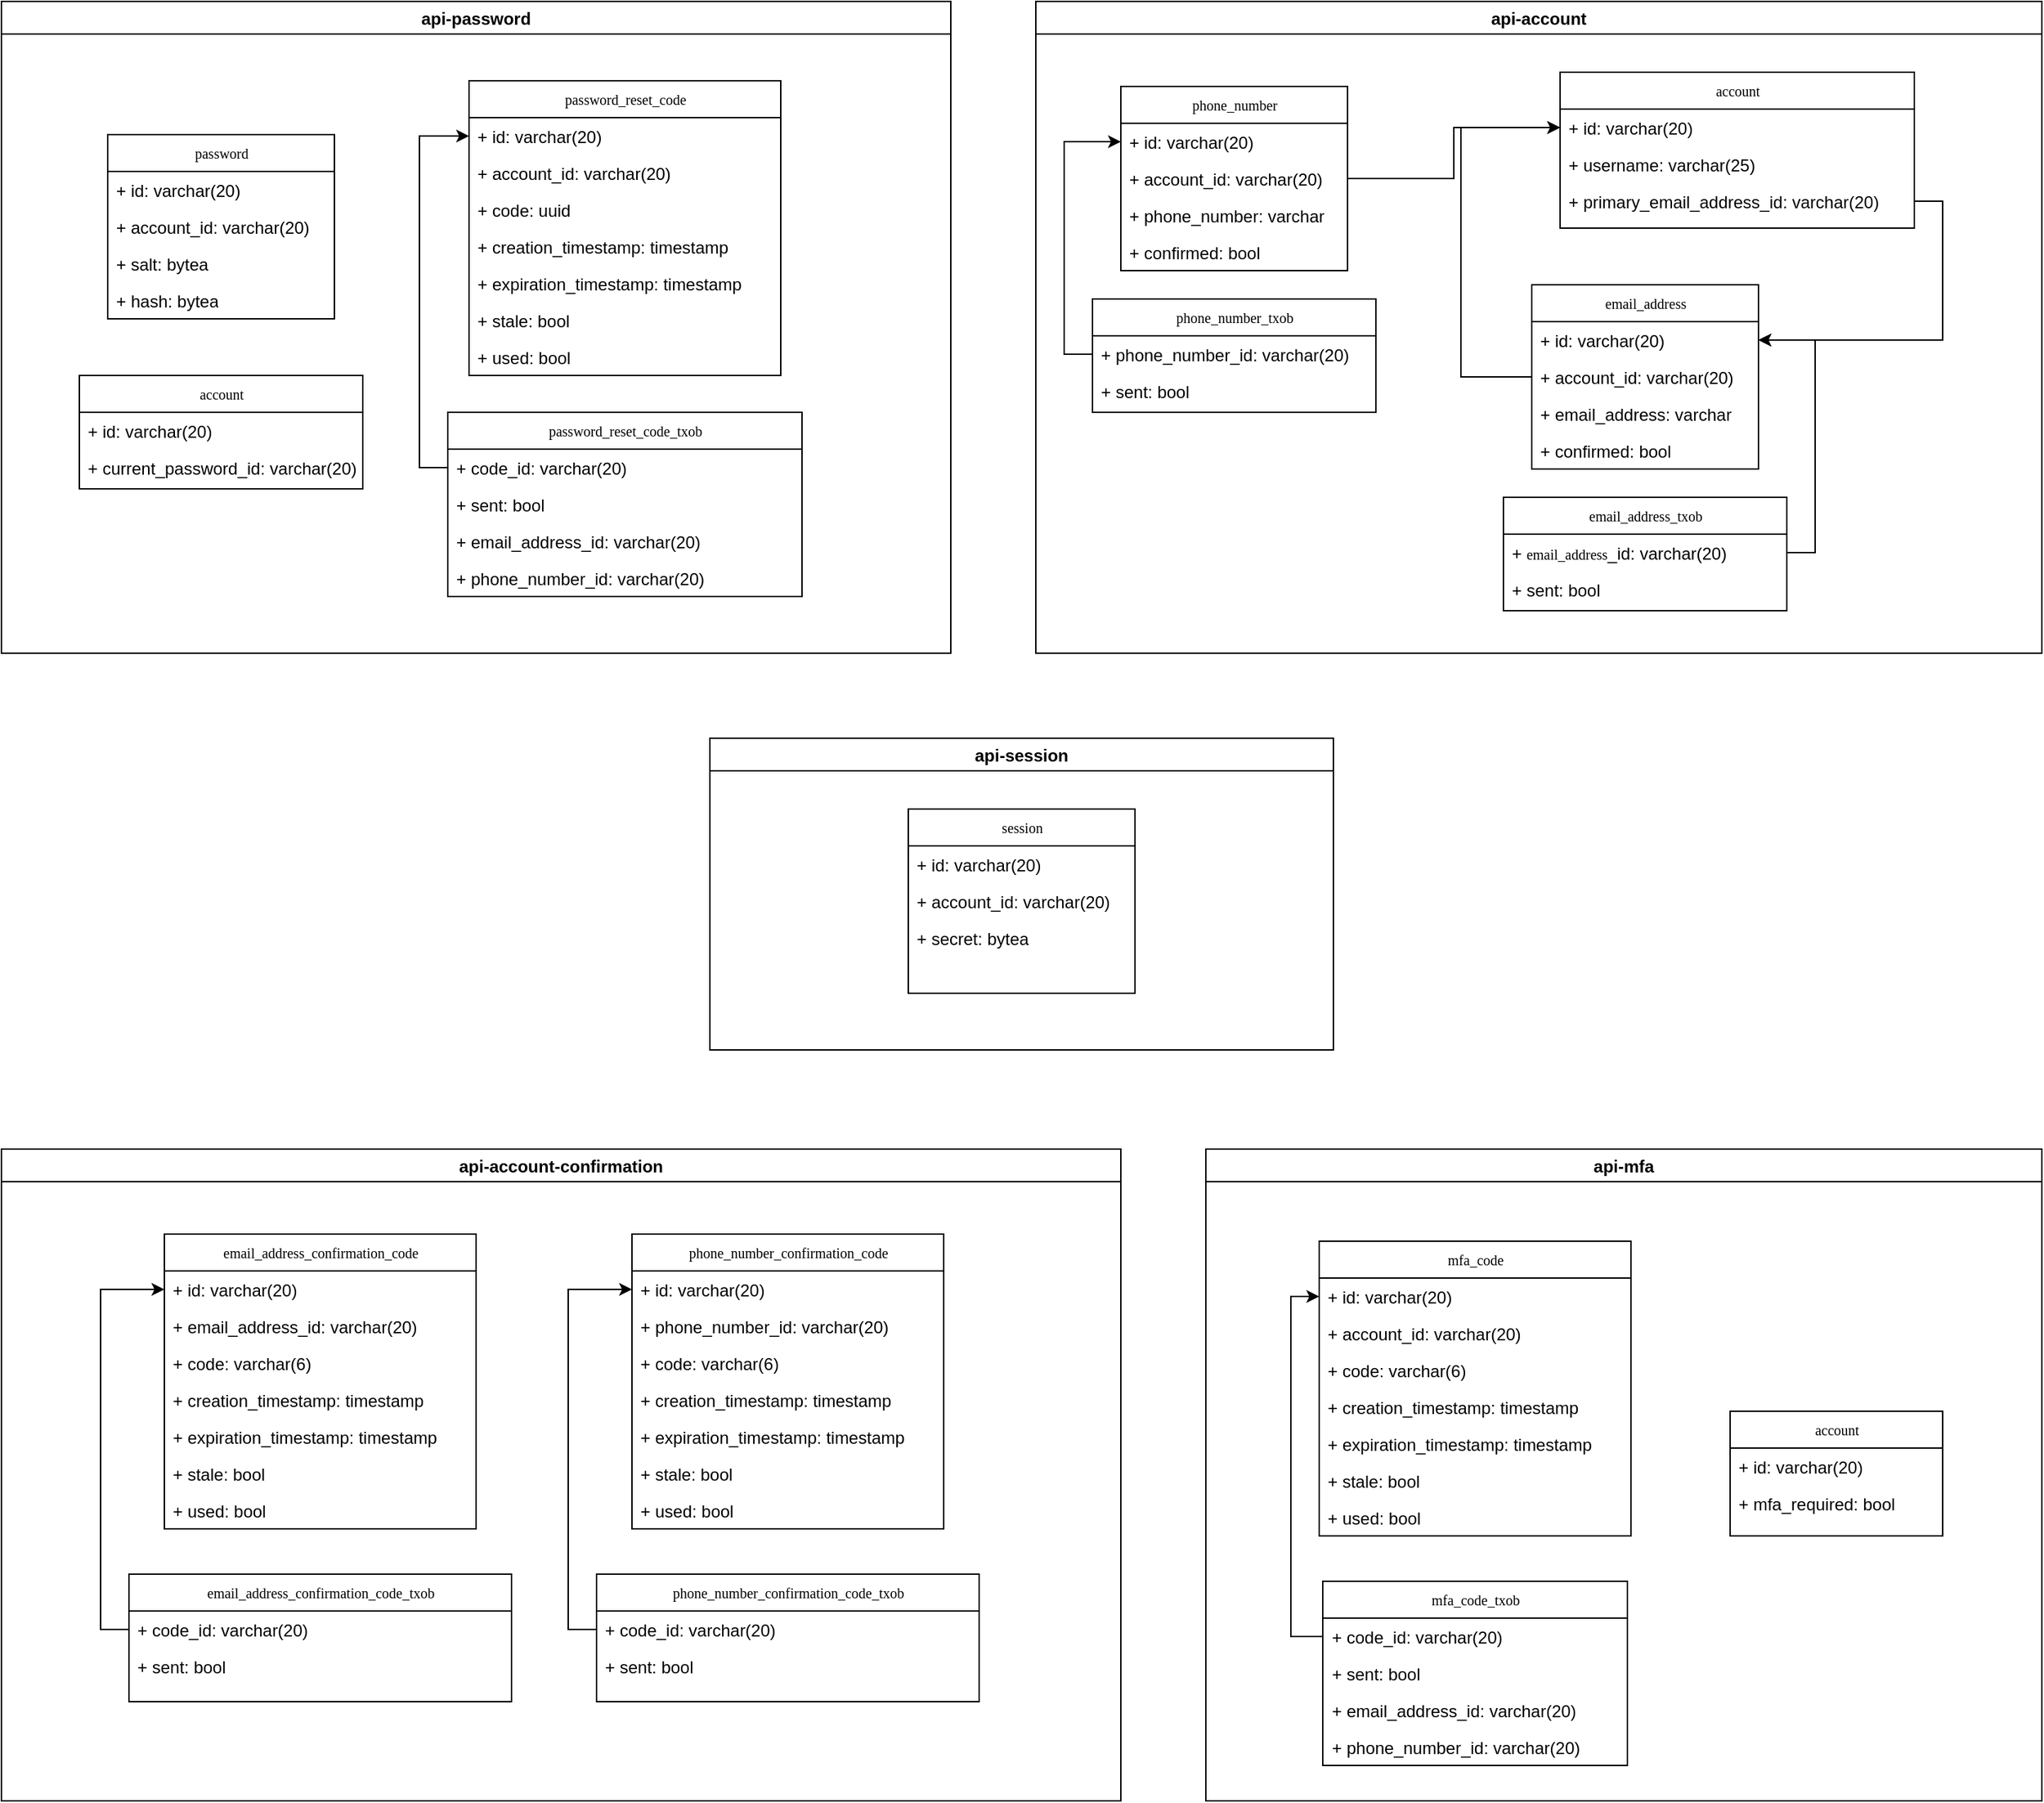 <mxfile version="13.0.3" type="device" pages="4"><diagram name="db-schema" id="c4acf3e9-155e-7222-9cf6-157b1a14988f"><mxGraphModel dx="2478" dy="1646" grid="1" gridSize="10" guides="1" tooltips="0" connect="1" arrows="1" fold="1" page="0" pageScale="1" pageWidth="850" pageHeight="1100" background="#ffffff" math="0" shadow="0"><root><mxCell id="0"/><mxCell id="1" parent="0"/><mxCell id="SM941Grayl3pryWCEUwA-8" value="api-account-confirmation" style="swimlane;" parent="1" vertex="1"><mxGeometry x="-410" y="620" width="790" height="460" as="geometry"/></mxCell><mxCell id="SM941Grayl3pryWCEUwA-1" value="phone_number_confirmation_code" style="swimlane;html=1;fontStyle=0;childLayout=stackLayout;horizontal=1;startSize=26;fillColor=none;horizontalStack=0;resizeParent=1;resizeLast=0;collapsible=1;marginBottom=0;swimlaneFillColor=#ffffff;rounded=0;shadow=0;comic=0;labelBackgroundColor=none;strokeWidth=1;fontFamily=Verdana;fontSize=10;align=center;" parent="SM941Grayl3pryWCEUwA-8" vertex="1"><mxGeometry x="445" y="60" width="220" height="208" as="geometry"/></mxCell><mxCell id="SM941Grayl3pryWCEUwA-2" value="+ id: varchar(20)" style="text;html=1;strokeColor=none;fillColor=none;align=left;verticalAlign=top;spacingLeft=4;spacingRight=4;whiteSpace=wrap;overflow=hidden;rotatable=0;points=[[0,0.5],[1,0.5]];portConstraint=eastwest;" parent="SM941Grayl3pryWCEUwA-1" vertex="1"><mxGeometry y="26" width="220" height="26" as="geometry"/></mxCell><mxCell id="SM941Grayl3pryWCEUwA-3" value="+ phone_number_id: varchar(20)" style="text;html=1;strokeColor=none;fillColor=none;align=left;verticalAlign=top;spacingLeft=4;spacingRight=4;whiteSpace=wrap;overflow=hidden;rotatable=0;points=[[0,0.5],[1,0.5]];portConstraint=eastwest;" parent="SM941Grayl3pryWCEUwA-1" vertex="1"><mxGeometry y="52" width="220" height="26" as="geometry"/></mxCell><mxCell id="SM941Grayl3pryWCEUwA-4" value="+ code: varchar(6)" style="text;html=1;strokeColor=none;fillColor=none;align=left;verticalAlign=top;spacingLeft=4;spacingRight=4;whiteSpace=wrap;overflow=hidden;rotatable=0;points=[[0,0.5],[1,0.5]];portConstraint=eastwest;" parent="SM941Grayl3pryWCEUwA-1" vertex="1"><mxGeometry y="78" width="220" height="26" as="geometry"/></mxCell><mxCell id="7DR2UrZq0_w4pbEsjHaY-3" value="+ creation_timestamp: timestamp&lt;span class=&quot;pl-k&quot;&gt;&lt;/span&gt;" style="text;html=1;strokeColor=none;fillColor=none;align=left;verticalAlign=top;spacingLeft=4;spacingRight=4;whiteSpace=wrap;overflow=hidden;rotatable=0;points=[[0,0.5],[1,0.5]];portConstraint=eastwest;" parent="SM941Grayl3pryWCEUwA-1" vertex="1"><mxGeometry y="104" width="220" height="26" as="geometry"/></mxCell><mxCell id="SM941Grayl3pryWCEUwA-5" value="+ expiration_timestamp: timestamp&lt;span class=&quot;pl-k&quot;&gt;&lt;/span&gt;" style="text;html=1;strokeColor=none;fillColor=none;align=left;verticalAlign=top;spacingLeft=4;spacingRight=4;whiteSpace=wrap;overflow=hidden;rotatable=0;points=[[0,0.5],[1,0.5]];portConstraint=eastwest;" parent="SM941Grayl3pryWCEUwA-1" vertex="1"><mxGeometry y="130" width="220" height="26" as="geometry"/></mxCell><mxCell id="SM941Grayl3pryWCEUwA-6" value="+ stale: bool" style="text;html=1;strokeColor=none;fillColor=none;align=left;verticalAlign=top;spacingLeft=4;spacingRight=4;whiteSpace=wrap;overflow=hidden;rotatable=0;points=[[0,0.5],[1,0.5]];portConstraint=eastwest;" parent="SM941Grayl3pryWCEUwA-1" vertex="1"><mxGeometry y="156" width="220" height="26" as="geometry"/></mxCell><mxCell id="SM941Grayl3pryWCEUwA-7" value="+ used: bool&lt;span class=&quot;pl-k&quot;&gt;&lt;/span&gt;" style="text;html=1;strokeColor=none;fillColor=none;align=left;verticalAlign=top;spacingLeft=4;spacingRight=4;whiteSpace=wrap;overflow=hidden;rotatable=0;points=[[0,0.5],[1,0.5]];portConstraint=eastwest;" parent="SM941Grayl3pryWCEUwA-1" vertex="1"><mxGeometry y="182" width="220" height="26" as="geometry"/></mxCell><mxCell id="UJHmzE7j7-OvjLkoZ01G-41" value="email_address_confirmation_code" style="swimlane;html=1;fontStyle=0;childLayout=stackLayout;horizontal=1;startSize=26;fillColor=none;horizontalStack=0;resizeParent=1;resizeLast=0;collapsible=1;marginBottom=0;swimlaneFillColor=#ffffff;rounded=0;shadow=0;comic=0;labelBackgroundColor=none;strokeWidth=1;fontFamily=Verdana;fontSize=10;align=center;" parent="SM941Grayl3pryWCEUwA-8" vertex="1"><mxGeometry x="115" y="60" width="220" height="208" as="geometry"/></mxCell><mxCell id="UJHmzE7j7-OvjLkoZ01G-42" value="+ id: varchar(20)" style="text;html=1;strokeColor=none;fillColor=none;align=left;verticalAlign=top;spacingLeft=4;spacingRight=4;whiteSpace=wrap;overflow=hidden;rotatable=0;points=[[0,0.5],[1,0.5]];portConstraint=eastwest;" parent="UJHmzE7j7-OvjLkoZ01G-41" vertex="1"><mxGeometry y="26" width="220" height="26" as="geometry"/></mxCell><mxCell id="UJHmzE7j7-OvjLkoZ01G-43" value="+ email_address_id: varchar(20)" style="text;html=1;strokeColor=none;fillColor=none;align=left;verticalAlign=top;spacingLeft=4;spacingRight=4;whiteSpace=wrap;overflow=hidden;rotatable=0;points=[[0,0.5],[1,0.5]];portConstraint=eastwest;" parent="UJHmzE7j7-OvjLkoZ01G-41" vertex="1"><mxGeometry y="52" width="220" height="26" as="geometry"/></mxCell><mxCell id="UJHmzE7j7-OvjLkoZ01G-45" value="+ code: varchar(6)" style="text;html=1;strokeColor=none;fillColor=none;align=left;verticalAlign=top;spacingLeft=4;spacingRight=4;whiteSpace=wrap;overflow=hidden;rotatable=0;points=[[0,0.5],[1,0.5]];portConstraint=eastwest;" parent="UJHmzE7j7-OvjLkoZ01G-41" vertex="1"><mxGeometry y="78" width="220" height="26" as="geometry"/></mxCell><mxCell id="7DR2UrZq0_w4pbEsjHaY-2" value="+ creation_timestamp: timestamp&lt;span class=&quot;pl-k&quot;&gt;&lt;/span&gt;" style="text;html=1;strokeColor=none;fillColor=none;align=left;verticalAlign=top;spacingLeft=4;spacingRight=4;whiteSpace=wrap;overflow=hidden;rotatable=0;points=[[0,0.5],[1,0.5]];portConstraint=eastwest;" parent="UJHmzE7j7-OvjLkoZ01G-41" vertex="1"><mxGeometry y="104" width="220" height="26" as="geometry"/></mxCell><mxCell id="UJHmzE7j7-OvjLkoZ01G-46" value="+ expiration_timestamp: timestamp&lt;span class=&quot;pl-k&quot;&gt;&lt;/span&gt;" style="text;html=1;strokeColor=none;fillColor=none;align=left;verticalAlign=top;spacingLeft=4;spacingRight=4;whiteSpace=wrap;overflow=hidden;rotatable=0;points=[[0,0.5],[1,0.5]];portConstraint=eastwest;" parent="UJHmzE7j7-OvjLkoZ01G-41" vertex="1"><mxGeometry y="130" width="220" height="26" as="geometry"/></mxCell><mxCell id="UJHmzE7j7-OvjLkoZ01G-47" value="+ stale: bool" style="text;html=1;strokeColor=none;fillColor=none;align=left;verticalAlign=top;spacingLeft=4;spacingRight=4;whiteSpace=wrap;overflow=hidden;rotatable=0;points=[[0,0.5],[1,0.5]];portConstraint=eastwest;" parent="UJHmzE7j7-OvjLkoZ01G-41" vertex="1"><mxGeometry y="156" width="220" height="26" as="geometry"/></mxCell><mxCell id="UJHmzE7j7-OvjLkoZ01G-48" value="+ used: bool&lt;span class=&quot;pl-k&quot;&gt;&lt;/span&gt;" style="text;html=1;strokeColor=none;fillColor=none;align=left;verticalAlign=top;spacingLeft=4;spacingRight=4;whiteSpace=wrap;overflow=hidden;rotatable=0;points=[[0,0.5],[1,0.5]];portConstraint=eastwest;" parent="UJHmzE7j7-OvjLkoZ01G-41" vertex="1"><mxGeometry y="182" width="220" height="26" as="geometry"/></mxCell><mxCell id="7DR2UrZq0_w4pbEsjHaY-34" value="phone_number_confirmation_code_txob" style="swimlane;html=1;fontStyle=0;childLayout=stackLayout;horizontal=1;startSize=26;fillColor=none;horizontalStack=0;resizeParent=1;resizeLast=0;collapsible=1;marginBottom=0;swimlaneFillColor=#ffffff;rounded=0;shadow=0;comic=0;labelBackgroundColor=none;strokeWidth=1;fontFamily=Verdana;fontSize=10;align=center;" parent="SM941Grayl3pryWCEUwA-8" vertex="1"><mxGeometry x="420" y="300" width="270" height="90" as="geometry"/></mxCell><mxCell id="7DR2UrZq0_w4pbEsjHaY-35" value="+ code_id: varchar(20)" style="text;html=1;strokeColor=none;fillColor=none;align=left;verticalAlign=top;spacingLeft=4;spacingRight=4;whiteSpace=wrap;overflow=hidden;rotatable=0;points=[[0,0.5],[1,0.5]];portConstraint=eastwest;" parent="7DR2UrZq0_w4pbEsjHaY-34" vertex="1"><mxGeometry y="26" width="270" height="26" as="geometry"/></mxCell><mxCell id="7DR2UrZq0_w4pbEsjHaY-36" value="+ sent: bool" style="text;html=1;strokeColor=none;fillColor=none;align=left;verticalAlign=top;spacingLeft=4;spacingRight=4;whiteSpace=wrap;overflow=hidden;rotatable=0;points=[[0,0.5],[1,0.5]];portConstraint=eastwest;" parent="7DR2UrZq0_w4pbEsjHaY-34" vertex="1"><mxGeometry y="52" width="270" height="26" as="geometry"/></mxCell><mxCell id="7DR2UrZq0_w4pbEsjHaY-24" value="email_address_confirmation_code_txob" style="swimlane;html=1;fontStyle=0;childLayout=stackLayout;horizontal=1;startSize=26;fillColor=none;horizontalStack=0;resizeParent=1;resizeLast=0;collapsible=1;marginBottom=0;swimlaneFillColor=#ffffff;rounded=0;shadow=0;comic=0;labelBackgroundColor=none;strokeWidth=1;fontFamily=Verdana;fontSize=10;align=center;" parent="SM941Grayl3pryWCEUwA-8" vertex="1"><mxGeometry x="90" y="300" width="270" height="90" as="geometry"/></mxCell><mxCell id="7DR2UrZq0_w4pbEsjHaY-25" value="+ code_id: varchar(20)" style="text;html=1;strokeColor=none;fillColor=none;align=left;verticalAlign=top;spacingLeft=4;spacingRight=4;whiteSpace=wrap;overflow=hidden;rotatable=0;points=[[0,0.5],[1,0.5]];portConstraint=eastwest;" parent="7DR2UrZq0_w4pbEsjHaY-24" vertex="1"><mxGeometry y="26" width="270" height="26" as="geometry"/></mxCell><mxCell id="7DR2UrZq0_w4pbEsjHaY-26" value="+ sent: bool" style="text;html=1;strokeColor=none;fillColor=none;align=left;verticalAlign=top;spacingLeft=4;spacingRight=4;whiteSpace=wrap;overflow=hidden;rotatable=0;points=[[0,0.5],[1,0.5]];portConstraint=eastwest;" parent="7DR2UrZq0_w4pbEsjHaY-24" vertex="1"><mxGeometry y="52" width="270" height="26" as="geometry"/></mxCell><mxCell id="7DR2UrZq0_w4pbEsjHaY-33" style="edgeStyle=orthogonalEdgeStyle;rounded=0;orthogonalLoop=1;jettySize=auto;html=1;exitX=0;exitY=0.5;exitDx=0;exitDy=0;entryX=0;entryY=0.5;entryDx=0;entryDy=0;" parent="SM941Grayl3pryWCEUwA-8" source="7DR2UrZq0_w4pbEsjHaY-25" target="UJHmzE7j7-OvjLkoZ01G-42" edge="1"><mxGeometry relative="1" as="geometry"/></mxCell><mxCell id="7DR2UrZq0_w4pbEsjHaY-37" style="edgeStyle=orthogonalEdgeStyle;rounded=0;orthogonalLoop=1;jettySize=auto;html=1;exitX=0;exitY=0.5;exitDx=0;exitDy=0;entryX=0;entryY=0.5;entryDx=0;entryDy=0;" parent="SM941Grayl3pryWCEUwA-8" source="7DR2UrZq0_w4pbEsjHaY-35" target="SM941Grayl3pryWCEUwA-2" edge="1"><mxGeometry relative="1" as="geometry"/></mxCell><mxCell id="SM941Grayl3pryWCEUwA-9" value="api-mfa" style="swimlane;" parent="1" vertex="1"><mxGeometry x="440" y="620" width="590" height="460" as="geometry"/></mxCell><mxCell id="7DR2UrZq0_w4pbEsjHaY-5" value="account" style="swimlane;html=1;fontStyle=0;childLayout=stackLayout;horizontal=1;startSize=26;fillColor=none;horizontalStack=0;resizeParent=1;resizeLast=0;collapsible=1;marginBottom=0;swimlaneFillColor=#ffffff;rounded=0;shadow=0;comic=0;labelBackgroundColor=none;strokeWidth=1;fontFamily=Verdana;fontSize=10;align=center;" parent="SM941Grayl3pryWCEUwA-9" vertex="1"><mxGeometry x="370" y="185" width="150" height="88" as="geometry"/></mxCell><mxCell id="7DR2UrZq0_w4pbEsjHaY-6" value="+ id: varchar(20)" style="text;html=1;strokeColor=none;fillColor=none;align=left;verticalAlign=top;spacingLeft=4;spacingRight=4;whiteSpace=wrap;overflow=hidden;rotatable=0;points=[[0,0.5],[1,0.5]];portConstraint=eastwest;" parent="7DR2UrZq0_w4pbEsjHaY-5" vertex="1"><mxGeometry y="26" width="150" height="26" as="geometry"/></mxCell><mxCell id="7DR2UrZq0_w4pbEsjHaY-9" value="+ mfa_required: bool" style="text;html=1;strokeColor=none;fillColor=none;align=left;verticalAlign=top;spacingLeft=4;spacingRight=4;whiteSpace=wrap;overflow=hidden;rotatable=0;points=[[0,0.5],[1,0.5]];portConstraint=eastwest;" parent="7DR2UrZq0_w4pbEsjHaY-5" vertex="1"><mxGeometry y="52" width="150" height="26" as="geometry"/></mxCell><mxCell id="UJHmzE7j7-OvjLkoZ01G-32" value="mfa_code" style="swimlane;html=1;fontStyle=0;childLayout=stackLayout;horizontal=1;startSize=26;fillColor=none;horizontalStack=0;resizeParent=1;resizeLast=0;collapsible=1;marginBottom=0;swimlaneFillColor=#ffffff;rounded=0;shadow=0;comic=0;labelBackgroundColor=none;strokeWidth=1;fontFamily=Verdana;fontSize=10;align=center;" parent="SM941Grayl3pryWCEUwA-9" vertex="1"><mxGeometry x="80" y="65" width="220" height="208" as="geometry"/></mxCell><mxCell id="UJHmzE7j7-OvjLkoZ01G-33" value="+ id: varchar(20)" style="text;html=1;strokeColor=none;fillColor=none;align=left;verticalAlign=top;spacingLeft=4;spacingRight=4;whiteSpace=wrap;overflow=hidden;rotatable=0;points=[[0,0.5],[1,0.5]];portConstraint=eastwest;" parent="UJHmzE7j7-OvjLkoZ01G-32" vertex="1"><mxGeometry y="26" width="220" height="26" as="geometry"/></mxCell><mxCell id="UJHmzE7j7-OvjLkoZ01G-34" value="+ account_id: varchar(20)" style="text;html=1;strokeColor=none;fillColor=none;align=left;verticalAlign=top;spacingLeft=4;spacingRight=4;whiteSpace=wrap;overflow=hidden;rotatable=0;points=[[0,0.5],[1,0.5]];portConstraint=eastwest;" parent="UJHmzE7j7-OvjLkoZ01G-32" vertex="1"><mxGeometry y="52" width="220" height="26" as="geometry"/></mxCell><mxCell id="UJHmzE7j7-OvjLkoZ01G-36" value="+ code: varchar(6)" style="text;html=1;strokeColor=none;fillColor=none;align=left;verticalAlign=top;spacingLeft=4;spacingRight=4;whiteSpace=wrap;overflow=hidden;rotatable=0;points=[[0,0.5],[1,0.5]];portConstraint=eastwest;" parent="UJHmzE7j7-OvjLkoZ01G-32" vertex="1"><mxGeometry y="78" width="220" height="26" as="geometry"/></mxCell><mxCell id="7DR2UrZq0_w4pbEsjHaY-4" value="+ creation_timestamp: timestamp&lt;span class=&quot;pl-k&quot;&gt;&lt;/span&gt;" style="text;html=1;strokeColor=none;fillColor=none;align=left;verticalAlign=top;spacingLeft=4;spacingRight=4;whiteSpace=wrap;overflow=hidden;rotatable=0;points=[[0,0.5],[1,0.5]];portConstraint=eastwest;" parent="UJHmzE7j7-OvjLkoZ01G-32" vertex="1"><mxGeometry y="104" width="220" height="26" as="geometry"/></mxCell><mxCell id="UJHmzE7j7-OvjLkoZ01G-37" value="+ expiration_timestamp: timestamp&lt;span class=&quot;pl-k&quot;&gt;&lt;/span&gt;" style="text;html=1;strokeColor=none;fillColor=none;align=left;verticalAlign=top;spacingLeft=4;spacingRight=4;whiteSpace=wrap;overflow=hidden;rotatable=0;points=[[0,0.5],[1,0.5]];portConstraint=eastwest;" parent="UJHmzE7j7-OvjLkoZ01G-32" vertex="1"><mxGeometry y="130" width="220" height="26" as="geometry"/></mxCell><mxCell id="UJHmzE7j7-OvjLkoZ01G-38" value="+ stale: bool" style="text;html=1;strokeColor=none;fillColor=none;align=left;verticalAlign=top;spacingLeft=4;spacingRight=4;whiteSpace=wrap;overflow=hidden;rotatable=0;points=[[0,0.5],[1,0.5]];portConstraint=eastwest;" parent="UJHmzE7j7-OvjLkoZ01G-32" vertex="1"><mxGeometry y="156" width="220" height="26" as="geometry"/></mxCell><mxCell id="UJHmzE7j7-OvjLkoZ01G-39" value="+ used: bool&lt;span class=&quot;pl-k&quot;&gt;&lt;/span&gt;" style="text;html=1;strokeColor=none;fillColor=none;align=left;verticalAlign=top;spacingLeft=4;spacingRight=4;whiteSpace=wrap;overflow=hidden;rotatable=0;points=[[0,0.5],[1,0.5]];portConstraint=eastwest;" parent="UJHmzE7j7-OvjLkoZ01G-32" vertex="1"><mxGeometry y="182" width="220" height="26" as="geometry"/></mxCell><mxCell id="7DR2UrZq0_w4pbEsjHaY-41" style="edgeStyle=orthogonalEdgeStyle;rounded=0;orthogonalLoop=1;jettySize=auto;html=1;exitX=0;exitY=0.5;exitDx=0;exitDy=0;entryX=0;entryY=0.5;entryDx=0;entryDy=0;" parent="SM941Grayl3pryWCEUwA-9" source="7DR2UrZq0_w4pbEsjHaY-39" target="UJHmzE7j7-OvjLkoZ01G-33" edge="1"><mxGeometry relative="1" as="geometry"/></mxCell><mxCell id="7DR2UrZq0_w4pbEsjHaY-38" value="mfa_code_txob" style="swimlane;html=1;fontStyle=0;childLayout=stackLayout;horizontal=1;startSize=26;fillColor=none;horizontalStack=0;resizeParent=1;resizeLast=0;collapsible=1;marginBottom=0;swimlaneFillColor=#ffffff;rounded=0;shadow=0;comic=0;labelBackgroundColor=none;strokeWidth=1;fontFamily=Verdana;fontSize=10;align=center;" parent="SM941Grayl3pryWCEUwA-9" vertex="1"><mxGeometry x="82.5" y="305" width="215" height="130" as="geometry"/></mxCell><mxCell id="7DR2UrZq0_w4pbEsjHaY-39" value="+ code_id: varchar(20)" style="text;html=1;strokeColor=none;fillColor=none;align=left;verticalAlign=top;spacingLeft=4;spacingRight=4;whiteSpace=wrap;overflow=hidden;rotatable=0;points=[[0,0.5],[1,0.5]];portConstraint=eastwest;" parent="7DR2UrZq0_w4pbEsjHaY-38" vertex="1"><mxGeometry y="26" width="215" height="26" as="geometry"/></mxCell><mxCell id="7DR2UrZq0_w4pbEsjHaY-40" value="+ sent: bool" style="text;html=1;strokeColor=none;fillColor=none;align=left;verticalAlign=top;spacingLeft=4;spacingRight=4;whiteSpace=wrap;overflow=hidden;rotatable=0;points=[[0,0.5],[1,0.5]];portConstraint=eastwest;" parent="7DR2UrZq0_w4pbEsjHaY-38" vertex="1"><mxGeometry y="52" width="215" height="26" as="geometry"/></mxCell><mxCell id="P08JuGm-JRZz8qS7DkWQ-1" value="+ email_address_id: varchar(20)" style="text;html=1;strokeColor=none;fillColor=none;align=left;verticalAlign=top;spacingLeft=4;spacingRight=4;whiteSpace=wrap;overflow=hidden;rotatable=0;points=[[0,0.5],[1,0.5]];portConstraint=eastwest;" parent="7DR2UrZq0_w4pbEsjHaY-38" vertex="1"><mxGeometry y="78" width="215" height="26" as="geometry"/></mxCell><mxCell id="P08JuGm-JRZz8qS7DkWQ-2" value="+ phone_number_id: varchar(20)" style="text;html=1;strokeColor=none;fillColor=none;align=left;verticalAlign=top;spacingLeft=4;spacingRight=4;whiteSpace=wrap;overflow=hidden;rotatable=0;points=[[0,0.5],[1,0.5]];portConstraint=eastwest;" parent="7DR2UrZq0_w4pbEsjHaY-38" vertex="1"><mxGeometry y="104" width="215" height="26" as="geometry"/></mxCell><mxCell id="SM941Grayl3pryWCEUwA-10" value="api-password" style="swimlane;" parent="1" vertex="1"><mxGeometry x="-410" y="-190" width="670" height="460" as="geometry"/></mxCell><mxCell id="UJHmzE7j7-OvjLkoZ01G-19" value="password_reset_code" style="swimlane;html=1;fontStyle=0;childLayout=stackLayout;horizontal=1;startSize=26;fillColor=none;horizontalStack=0;resizeParent=1;resizeLast=0;collapsible=1;marginBottom=0;swimlaneFillColor=#ffffff;rounded=0;shadow=0;comic=0;labelBackgroundColor=none;strokeWidth=1;fontFamily=Verdana;fontSize=10;align=center;" parent="SM941Grayl3pryWCEUwA-10" vertex="1"><mxGeometry x="330" y="56" width="220" height="208" as="geometry"/></mxCell><mxCell id="UJHmzE7j7-OvjLkoZ01G-20" value="+ id: varchar(20)" style="text;html=1;strokeColor=none;fillColor=none;align=left;verticalAlign=top;spacingLeft=4;spacingRight=4;whiteSpace=wrap;overflow=hidden;rotatable=0;points=[[0,0.5],[1,0.5]];portConstraint=eastwest;" parent="UJHmzE7j7-OvjLkoZ01G-19" vertex="1"><mxGeometry y="26" width="220" height="26" as="geometry"/></mxCell><mxCell id="UJHmzE7j7-OvjLkoZ01G-21" value="+ account_id: varchar(20)" style="text;html=1;strokeColor=none;fillColor=none;align=left;verticalAlign=top;spacingLeft=4;spacingRight=4;whiteSpace=wrap;overflow=hidden;rotatable=0;points=[[0,0.5],[1,0.5]];portConstraint=eastwest;" parent="UJHmzE7j7-OvjLkoZ01G-19" vertex="1"><mxGeometry y="52" width="220" height="26" as="geometry"/></mxCell><mxCell id="UJHmzE7j7-OvjLkoZ01G-23" value="+ code: uuid&lt;span class=&quot;pl-k&quot;&gt;&lt;/span&gt;" style="text;html=1;strokeColor=none;fillColor=none;align=left;verticalAlign=top;spacingLeft=4;spacingRight=4;whiteSpace=wrap;overflow=hidden;rotatable=0;points=[[0,0.5],[1,0.5]];portConstraint=eastwest;" parent="UJHmzE7j7-OvjLkoZ01G-19" vertex="1"><mxGeometry y="78" width="220" height="26" as="geometry"/></mxCell><mxCell id="7DR2UrZq0_w4pbEsjHaY-1" value="+ creation_timestamp: timestamp&lt;span class=&quot;pl-k&quot;&gt;&lt;/span&gt;" style="text;html=1;strokeColor=none;fillColor=none;align=left;verticalAlign=top;spacingLeft=4;spacingRight=4;whiteSpace=wrap;overflow=hidden;rotatable=0;points=[[0,0.5],[1,0.5]];portConstraint=eastwest;" parent="UJHmzE7j7-OvjLkoZ01G-19" vertex="1"><mxGeometry y="104" width="220" height="26" as="geometry"/></mxCell><mxCell id="UJHmzE7j7-OvjLkoZ01G-29" value="+ expiration_timestamp: timestamp&lt;span class=&quot;pl-k&quot;&gt;&lt;/span&gt;" style="text;html=1;strokeColor=none;fillColor=none;align=left;verticalAlign=top;spacingLeft=4;spacingRight=4;whiteSpace=wrap;overflow=hidden;rotatable=0;points=[[0,0.5],[1,0.5]];portConstraint=eastwest;" parent="UJHmzE7j7-OvjLkoZ01G-19" vertex="1"><mxGeometry y="130" width="220" height="26" as="geometry"/></mxCell><mxCell id="UJHmzE7j7-OvjLkoZ01G-31" value="+ stale: bool" style="text;html=1;strokeColor=none;fillColor=none;align=left;verticalAlign=top;spacingLeft=4;spacingRight=4;whiteSpace=wrap;overflow=hidden;rotatable=0;points=[[0,0.5],[1,0.5]];portConstraint=eastwest;" parent="UJHmzE7j7-OvjLkoZ01G-19" vertex="1"><mxGeometry y="156" width="220" height="26" as="geometry"/></mxCell><mxCell id="UJHmzE7j7-OvjLkoZ01G-30" value="+ used: bool&lt;span class=&quot;pl-k&quot;&gt;&lt;/span&gt;" style="text;html=1;strokeColor=none;fillColor=none;align=left;verticalAlign=top;spacingLeft=4;spacingRight=4;whiteSpace=wrap;overflow=hidden;rotatable=0;points=[[0,0.5],[1,0.5]];portConstraint=eastwest;" parent="UJHmzE7j7-OvjLkoZ01G-19" vertex="1"><mxGeometry y="182" width="220" height="26" as="geometry"/></mxCell><mxCell id="UJHmzE7j7-OvjLkoZ01G-11" value="password" style="swimlane;html=1;fontStyle=0;childLayout=stackLayout;horizontal=1;startSize=26;fillColor=none;horizontalStack=0;resizeParent=1;resizeLast=0;collapsible=1;marginBottom=0;swimlaneFillColor=#ffffff;rounded=0;shadow=0;comic=0;labelBackgroundColor=none;strokeWidth=1;fontFamily=Verdana;fontSize=10;align=center;" parent="SM941Grayl3pryWCEUwA-10" vertex="1"><mxGeometry x="75" y="94" width="160" height="130" as="geometry"/></mxCell><mxCell id="UJHmzE7j7-OvjLkoZ01G-12" value="+ id: varchar(20)" style="text;html=1;strokeColor=none;fillColor=none;align=left;verticalAlign=top;spacingLeft=4;spacingRight=4;whiteSpace=wrap;overflow=hidden;rotatable=0;points=[[0,0.5],[1,0.5]];portConstraint=eastwest;" parent="UJHmzE7j7-OvjLkoZ01G-11" vertex="1"><mxGeometry y="26" width="160" height="26" as="geometry"/></mxCell><mxCell id="UJHmzE7j7-OvjLkoZ01G-13" value="+ account_id: varchar(20)" style="text;html=1;strokeColor=none;fillColor=none;align=left;verticalAlign=top;spacingLeft=4;spacingRight=4;whiteSpace=wrap;overflow=hidden;rotatable=0;points=[[0,0.5],[1,0.5]];portConstraint=eastwest;" parent="UJHmzE7j7-OvjLkoZ01G-11" vertex="1"><mxGeometry y="52" width="160" height="26" as="geometry"/></mxCell><mxCell id="UJHmzE7j7-OvjLkoZ01G-14" value="+ salt: &lt;span class=&quot;pl-k&quot;&gt;bytea&lt;/span&gt;" style="text;html=1;strokeColor=none;fillColor=none;align=left;verticalAlign=top;spacingLeft=4;spacingRight=4;whiteSpace=wrap;overflow=hidden;rotatable=0;points=[[0,0.5],[1,0.5]];portConstraint=eastwest;" parent="UJHmzE7j7-OvjLkoZ01G-11" vertex="1"><mxGeometry y="78" width="160" height="26" as="geometry"/></mxCell><mxCell id="UJHmzE7j7-OvjLkoZ01G-18" value="+ hash: &lt;span class=&quot;pl-k&quot;&gt;bytea&lt;/span&gt;" style="text;html=1;strokeColor=none;fillColor=none;align=left;verticalAlign=top;spacingLeft=4;spacingRight=4;whiteSpace=wrap;overflow=hidden;rotatable=0;points=[[0,0.5],[1,0.5]];portConstraint=eastwest;" parent="UJHmzE7j7-OvjLkoZ01G-11" vertex="1"><mxGeometry y="104" width="160" height="26" as="geometry"/></mxCell><mxCell id="7DR2UrZq0_w4pbEsjHaY-16" value="password_reset_code_txob" style="swimlane;html=1;fontStyle=0;childLayout=stackLayout;horizontal=1;startSize=26;fillColor=none;horizontalStack=0;resizeParent=1;resizeLast=0;collapsible=1;marginBottom=0;swimlaneFillColor=#ffffff;rounded=0;shadow=0;comic=0;labelBackgroundColor=none;strokeWidth=1;fontFamily=Verdana;fontSize=10;align=center;" parent="SM941Grayl3pryWCEUwA-10" vertex="1"><mxGeometry x="315" y="290" width="250" height="130" as="geometry"/></mxCell><mxCell id="7DR2UrZq0_w4pbEsjHaY-17" value="+ code_id: varchar(20)" style="text;html=1;strokeColor=none;fillColor=none;align=left;verticalAlign=top;spacingLeft=4;spacingRight=4;whiteSpace=wrap;overflow=hidden;rotatable=0;points=[[0,0.5],[1,0.5]];portConstraint=eastwest;" parent="7DR2UrZq0_w4pbEsjHaY-16" vertex="1"><mxGeometry y="26" width="250" height="26" as="geometry"/></mxCell><mxCell id="7DR2UrZq0_w4pbEsjHaY-18" value="+ sent: bool" style="text;html=1;strokeColor=none;fillColor=none;align=left;verticalAlign=top;spacingLeft=4;spacingRight=4;whiteSpace=wrap;overflow=hidden;rotatable=0;points=[[0,0.5],[1,0.5]];portConstraint=eastwest;" parent="7DR2UrZq0_w4pbEsjHaY-16" vertex="1"><mxGeometry y="52" width="250" height="26" as="geometry"/></mxCell><mxCell id="9VBC1XxxCEKw3rJlmAdr-1" value="+ email_address_id: varchar(20)" style="text;html=1;strokeColor=none;fillColor=none;align=left;verticalAlign=top;spacingLeft=4;spacingRight=4;whiteSpace=wrap;overflow=hidden;rotatable=0;points=[[0,0.5],[1,0.5]];portConstraint=eastwest;" parent="7DR2UrZq0_w4pbEsjHaY-16" vertex="1"><mxGeometry y="78" width="250" height="26" as="geometry"/></mxCell><mxCell id="9VBC1XxxCEKw3rJlmAdr-2" value="+ phone_number_id: varchar(20)" style="text;html=1;strokeColor=none;fillColor=none;align=left;verticalAlign=top;spacingLeft=4;spacingRight=4;whiteSpace=wrap;overflow=hidden;rotatable=0;points=[[0,0.5],[1,0.5]];portConstraint=eastwest;" parent="7DR2UrZq0_w4pbEsjHaY-16" vertex="1"><mxGeometry y="104" width="250" height="26" as="geometry"/></mxCell><mxCell id="UJHmzE7j7-OvjLkoZ01G-66" value="account" style="swimlane;html=1;fontStyle=0;childLayout=stackLayout;horizontal=1;startSize=26;fillColor=none;horizontalStack=0;resizeParent=1;resizeLast=0;collapsible=1;marginBottom=0;swimlaneFillColor=#ffffff;rounded=0;shadow=0;comic=0;labelBackgroundColor=none;strokeWidth=1;fontFamily=Verdana;fontSize=10;align=center;" parent="SM941Grayl3pryWCEUwA-10" vertex="1"><mxGeometry x="55" y="264" width="200" height="80" as="geometry"/></mxCell><mxCell id="UJHmzE7j7-OvjLkoZ01G-67" value="+ id: varchar(20)" style="text;html=1;strokeColor=none;fillColor=none;align=left;verticalAlign=top;spacingLeft=4;spacingRight=4;whiteSpace=wrap;overflow=hidden;rotatable=0;points=[[0,0.5],[1,0.5]];portConstraint=eastwest;" parent="UJHmzE7j7-OvjLkoZ01G-66" vertex="1"><mxGeometry y="26" width="200" height="26" as="geometry"/></mxCell><mxCell id="UJHmzE7j7-OvjLkoZ01G-68" value="+ current_password_id: varchar(20)" style="text;html=1;strokeColor=none;fillColor=none;align=left;verticalAlign=top;spacingLeft=4;spacingRight=4;whiteSpace=wrap;overflow=hidden;rotatable=0;points=[[0,0.5],[1,0.5]];portConstraint=eastwest;" parent="UJHmzE7j7-OvjLkoZ01G-66" vertex="1"><mxGeometry y="52" width="200" height="26" as="geometry"/></mxCell><mxCell id="7DR2UrZq0_w4pbEsjHaY-32" style="edgeStyle=orthogonalEdgeStyle;rounded=0;orthogonalLoop=1;jettySize=auto;html=1;exitX=0;exitY=0.5;exitDx=0;exitDy=0;entryX=0;entryY=0.5;entryDx=0;entryDy=0;" parent="SM941Grayl3pryWCEUwA-10" source="7DR2UrZq0_w4pbEsjHaY-17" target="UJHmzE7j7-OvjLkoZ01G-20" edge="1"><mxGeometry relative="1" as="geometry"/></mxCell><mxCell id="SM941Grayl3pryWCEUwA-11" value="api-account" style="swimlane;" parent="1" vertex="1"><mxGeometry x="320" y="-190" width="710" height="460" as="geometry"/></mxCell><mxCell id="17acba5748e5396b-20" value="phone_number" style="swimlane;html=1;fontStyle=0;childLayout=stackLayout;horizontal=1;startSize=26;fillColor=none;horizontalStack=0;resizeParent=1;resizeLast=0;collapsible=1;marginBottom=0;swimlaneFillColor=#ffffff;rounded=0;shadow=0;comic=0;labelBackgroundColor=none;strokeWidth=1;fontFamily=Verdana;fontSize=10;align=center;" parent="SM941Grayl3pryWCEUwA-11" vertex="1"><mxGeometry x="60" y="60" width="160" height="130" as="geometry"/></mxCell><mxCell id="17acba5748e5396b-21" value="+ id: varchar(20)" style="text;html=1;strokeColor=none;fillColor=none;align=left;verticalAlign=top;spacingLeft=4;spacingRight=4;whiteSpace=wrap;overflow=hidden;rotatable=0;points=[[0,0.5],[1,0.5]];portConstraint=eastwest;" parent="17acba5748e5396b-20" vertex="1"><mxGeometry y="26" width="160" height="26" as="geometry"/></mxCell><mxCell id="17acba5748e5396b-24" value="+ account_id: varchar(20)" style="text;html=1;strokeColor=none;fillColor=none;align=left;verticalAlign=top;spacingLeft=4;spacingRight=4;whiteSpace=wrap;overflow=hidden;rotatable=0;points=[[0,0.5],[1,0.5]];portConstraint=eastwest;" parent="17acba5748e5396b-20" vertex="1"><mxGeometry y="52" width="160" height="26" as="geometry"/></mxCell><mxCell id="17acba5748e5396b-26" value="+ phone_number: varchar" style="text;html=1;strokeColor=none;fillColor=none;align=left;verticalAlign=top;spacingLeft=4;spacingRight=4;whiteSpace=wrap;overflow=hidden;rotatable=0;points=[[0,0.5],[1,0.5]];portConstraint=eastwest;" parent="17acba5748e5396b-20" vertex="1"><mxGeometry y="78" width="160" height="26" as="geometry"/></mxCell><mxCell id="SM941Grayl3pryWCEUwA-12" value="+ confirmed: bool" style="text;html=1;strokeColor=none;fillColor=none;align=left;verticalAlign=top;spacingLeft=4;spacingRight=4;whiteSpace=wrap;overflow=hidden;rotatable=0;points=[[0,0.5],[1,0.5]];portConstraint=eastwest;" parent="17acba5748e5396b-20" vertex="1"><mxGeometry y="104" width="160" height="26" as="geometry"/></mxCell><mxCell id="17acba5748e5396b-30" value="account" style="swimlane;html=1;fontStyle=0;childLayout=stackLayout;horizontal=1;startSize=26;fillColor=none;horizontalStack=0;resizeParent=1;resizeLast=0;collapsible=1;marginBottom=0;swimlaneFillColor=#ffffff;rounded=0;shadow=0;comic=0;labelBackgroundColor=none;strokeWidth=1;fontFamily=Verdana;fontSize=10;align=center;" parent="SM941Grayl3pryWCEUwA-11" vertex="1"><mxGeometry x="370" y="50" width="250" height="110" as="geometry"/></mxCell><mxCell id="17acba5748e5396b-31" value="+ id: varchar(20)" style="text;html=1;strokeColor=none;fillColor=none;align=left;verticalAlign=top;spacingLeft=4;spacingRight=4;whiteSpace=wrap;overflow=hidden;rotatable=0;points=[[0,0.5],[1,0.5]];portConstraint=eastwest;" parent="17acba5748e5396b-30" vertex="1"><mxGeometry y="26" width="250" height="26" as="geometry"/></mxCell><mxCell id="17acba5748e5396b-32" value="+ username: varchar(25)" style="text;html=1;strokeColor=none;fillColor=none;align=left;verticalAlign=top;spacingLeft=4;spacingRight=4;whiteSpace=wrap;overflow=hidden;rotatable=0;points=[[0,0.5],[1,0.5]];portConstraint=eastwest;" parent="17acba5748e5396b-30" vertex="1"><mxGeometry y="52" width="250" height="26" as="geometry"/></mxCell><mxCell id="UJHmzE7j7-OvjLkoZ01G-8" value="+ primary_email_address_id: varchar(20)" style="text;html=1;strokeColor=none;fillColor=none;align=left;verticalAlign=top;spacingLeft=4;spacingRight=4;whiteSpace=wrap;overflow=hidden;rotatable=0;points=[[0,0.5],[1,0.5]];portConstraint=eastwest;" parent="17acba5748e5396b-30" vertex="1"><mxGeometry y="78" width="250" height="26" as="geometry"/></mxCell><mxCell id="UJHmzE7j7-OvjLkoZ01G-3" value="email_address" style="swimlane;html=1;fontStyle=0;childLayout=stackLayout;horizontal=1;startSize=26;fillColor=none;horizontalStack=0;resizeParent=1;resizeLast=0;collapsible=1;marginBottom=0;swimlaneFillColor=#ffffff;rounded=0;shadow=0;comic=0;labelBackgroundColor=none;strokeWidth=1;fontFamily=Verdana;fontSize=10;align=center;" parent="SM941Grayl3pryWCEUwA-11" vertex="1"><mxGeometry x="350" y="200" width="160" height="130" as="geometry"/></mxCell><mxCell id="UJHmzE7j7-OvjLkoZ01G-4" value="+ id: varchar(20)" style="text;html=1;strokeColor=none;fillColor=none;align=left;verticalAlign=top;spacingLeft=4;spacingRight=4;whiteSpace=wrap;overflow=hidden;rotatable=0;points=[[0,0.5],[1,0.5]];portConstraint=eastwest;" parent="UJHmzE7j7-OvjLkoZ01G-3" vertex="1"><mxGeometry y="26" width="160" height="26" as="geometry"/></mxCell><mxCell id="UJHmzE7j7-OvjLkoZ01G-5" value="+ account_id: varchar(20)" style="text;html=1;strokeColor=none;fillColor=none;align=left;verticalAlign=top;spacingLeft=4;spacingRight=4;whiteSpace=wrap;overflow=hidden;rotatable=0;points=[[0,0.5],[1,0.5]];portConstraint=eastwest;" parent="UJHmzE7j7-OvjLkoZ01G-3" vertex="1"><mxGeometry y="52" width="160" height="26" as="geometry"/></mxCell><mxCell id="UJHmzE7j7-OvjLkoZ01G-6" value="+ email_address: varchar" style="text;html=1;strokeColor=none;fillColor=none;align=left;verticalAlign=top;spacingLeft=4;spacingRight=4;whiteSpace=wrap;overflow=hidden;rotatable=0;points=[[0,0.5],[1,0.5]];portConstraint=eastwest;" parent="UJHmzE7j7-OvjLkoZ01G-3" vertex="1"><mxGeometry y="78" width="160" height="26" as="geometry"/></mxCell><mxCell id="UJHmzE7j7-OvjLkoZ01G-65" value="+ confirmed: bool" style="text;html=1;strokeColor=none;fillColor=none;align=left;verticalAlign=top;spacingLeft=4;spacingRight=4;whiteSpace=wrap;overflow=hidden;rotatable=0;points=[[0,0.5],[1,0.5]];portConstraint=eastwest;" parent="UJHmzE7j7-OvjLkoZ01G-3" vertex="1"><mxGeometry y="104" width="160" height="26" as="geometry"/></mxCell><mxCell id="P08JuGm-JRZz8qS7DkWQ-3" value="phone_number_txob" style="swimlane;html=1;fontStyle=0;childLayout=stackLayout;horizontal=1;startSize=26;fillColor=none;horizontalStack=0;resizeParent=1;resizeLast=0;collapsible=1;marginBottom=0;swimlaneFillColor=#ffffff;rounded=0;shadow=0;comic=0;labelBackgroundColor=none;strokeWidth=1;fontFamily=Verdana;fontSize=10;align=center;" parent="SM941Grayl3pryWCEUwA-11" vertex="1"><mxGeometry x="40" y="210" width="200" height="80" as="geometry"/></mxCell><mxCell id="P08JuGm-JRZz8qS7DkWQ-4" value="+ phone_number_id: varchar(20)" style="text;html=1;strokeColor=none;fillColor=none;align=left;verticalAlign=top;spacingLeft=4;spacingRight=4;whiteSpace=wrap;overflow=hidden;rotatable=0;points=[[0,0.5],[1,0.5]];portConstraint=eastwest;" parent="P08JuGm-JRZz8qS7DkWQ-3" vertex="1"><mxGeometry y="26" width="200" height="26" as="geometry"/></mxCell><mxCell id="P08JuGm-JRZz8qS7DkWQ-5" value="+ sent: bool" style="text;html=1;strokeColor=none;fillColor=none;align=left;verticalAlign=top;spacingLeft=4;spacingRight=4;whiteSpace=wrap;overflow=hidden;rotatable=0;points=[[0,0.5],[1,0.5]];portConstraint=eastwest;" parent="P08JuGm-JRZz8qS7DkWQ-3" vertex="1"><mxGeometry y="52" width="200" height="26" as="geometry"/></mxCell><mxCell id="7DR2UrZq0_w4pbEsjHaY-43" style="edgeStyle=orthogonalEdgeStyle;rounded=0;orthogonalLoop=1;jettySize=auto;html=1;exitX=1;exitY=0.5;exitDx=0;exitDy=0;entryX=1;entryY=0.5;entryDx=0;entryDy=0;" parent="SM941Grayl3pryWCEUwA-11" source="UJHmzE7j7-OvjLkoZ01G-8" target="UJHmzE7j7-OvjLkoZ01G-4" edge="1"><mxGeometry relative="1" as="geometry"/></mxCell><mxCell id="7DR2UrZq0_w4pbEsjHaY-44" style="edgeStyle=orthogonalEdgeStyle;rounded=0;orthogonalLoop=1;jettySize=auto;html=1;exitX=1;exitY=0.5;exitDx=0;exitDy=0;entryX=0;entryY=0.5;entryDx=0;entryDy=0;" parent="SM941Grayl3pryWCEUwA-11" source="17acba5748e5396b-24" target="17acba5748e5396b-31" edge="1"><mxGeometry relative="1" as="geometry"/></mxCell><mxCell id="7DR2UrZq0_w4pbEsjHaY-46" style="edgeStyle=orthogonalEdgeStyle;rounded=0;orthogonalLoop=1;jettySize=auto;html=1;exitX=0;exitY=0.5;exitDx=0;exitDy=0;entryX=0;entryY=0.5;entryDx=0;entryDy=0;" parent="SM941Grayl3pryWCEUwA-11" source="UJHmzE7j7-OvjLkoZ01G-5" target="17acba5748e5396b-31" edge="1"><mxGeometry relative="1" as="geometry"><Array as="points"><mxPoint x="300" y="265"/><mxPoint x="300" y="89"/></Array></mxGeometry></mxCell><mxCell id="P08JuGm-JRZz8qS7DkWQ-8" style="edgeStyle=orthogonalEdgeStyle;rounded=0;orthogonalLoop=1;jettySize=auto;html=1;exitX=0;exitY=0.5;exitDx=0;exitDy=0;entryX=0;entryY=0.5;entryDx=0;entryDy=0;" parent="SM941Grayl3pryWCEUwA-11" source="P08JuGm-JRZz8qS7DkWQ-4" target="17acba5748e5396b-21" edge="1"><mxGeometry relative="1" as="geometry"/></mxCell><mxCell id="P08JuGm-JRZz8qS7DkWQ-9" value="email_address_txob" style="swimlane;html=1;fontStyle=0;childLayout=stackLayout;horizontal=1;startSize=26;fillColor=none;horizontalStack=0;resizeParent=1;resizeLast=0;collapsible=1;marginBottom=0;swimlaneFillColor=#ffffff;rounded=0;shadow=0;comic=0;labelBackgroundColor=none;strokeWidth=1;fontFamily=Verdana;fontSize=10;align=center;" parent="SM941Grayl3pryWCEUwA-11" vertex="1"><mxGeometry x="330" y="350" width="200" height="80" as="geometry"/></mxCell><mxCell id="P08JuGm-JRZz8qS7DkWQ-10" value="+&amp;nbsp;&lt;span style=&quot;font-family: &amp;#34;verdana&amp;#34; ; font-size: 10px ; text-align: center&quot;&gt;email_address&lt;/span&gt;_id: varchar(20)" style="text;html=1;strokeColor=none;fillColor=none;align=left;verticalAlign=top;spacingLeft=4;spacingRight=4;whiteSpace=wrap;overflow=hidden;rotatable=0;points=[[0,0.5],[1,0.5]];portConstraint=eastwest;" parent="P08JuGm-JRZz8qS7DkWQ-9" vertex="1"><mxGeometry y="26" width="200" height="26" as="geometry"/></mxCell><mxCell id="P08JuGm-JRZz8qS7DkWQ-11" value="+ sent: bool" style="text;html=1;strokeColor=none;fillColor=none;align=left;verticalAlign=top;spacingLeft=4;spacingRight=4;whiteSpace=wrap;overflow=hidden;rotatable=0;points=[[0,0.5],[1,0.5]];portConstraint=eastwest;" parent="P08JuGm-JRZz8qS7DkWQ-9" vertex="1"><mxGeometry y="52" width="200" height="26" as="geometry"/></mxCell><mxCell id="P08JuGm-JRZz8qS7DkWQ-12" style="edgeStyle=orthogonalEdgeStyle;rounded=0;orthogonalLoop=1;jettySize=auto;html=1;exitX=1;exitY=0.5;exitDx=0;exitDy=0;entryX=1;entryY=0.5;entryDx=0;entryDy=0;" parent="SM941Grayl3pryWCEUwA-11" source="P08JuGm-JRZz8qS7DkWQ-10" target="UJHmzE7j7-OvjLkoZ01G-4" edge="1"><mxGeometry relative="1" as="geometry"/></mxCell><mxCell id="7DR2UrZq0_w4pbEsjHaY-10" value="api-session" style="swimlane;" parent="1" vertex="1"><mxGeometry x="90" y="330" width="440" height="220" as="geometry"/></mxCell><mxCell id="7DR2UrZq0_w4pbEsjHaY-11" value="session" style="swimlane;html=1;fontStyle=0;childLayout=stackLayout;horizontal=1;startSize=26;fillColor=none;horizontalStack=0;resizeParent=1;resizeLast=0;collapsible=1;marginBottom=0;swimlaneFillColor=#ffffff;rounded=0;shadow=0;comic=0;labelBackgroundColor=none;strokeWidth=1;fontFamily=Verdana;fontSize=10;align=center;" parent="7DR2UrZq0_w4pbEsjHaY-10" vertex="1"><mxGeometry x="140" y="50" width="160" height="130" as="geometry"/></mxCell><mxCell id="7DR2UrZq0_w4pbEsjHaY-12" value="+ id: varchar(20)" style="text;html=1;strokeColor=none;fillColor=none;align=left;verticalAlign=top;spacingLeft=4;spacingRight=4;whiteSpace=wrap;overflow=hidden;rotatable=0;points=[[0,0.5],[1,0.5]];portConstraint=eastwest;" parent="7DR2UrZq0_w4pbEsjHaY-11" vertex="1"><mxGeometry y="26" width="160" height="26" as="geometry"/></mxCell><mxCell id="7DR2UrZq0_w4pbEsjHaY-13" value="+ account_id: varchar(20)" style="text;html=1;strokeColor=none;fillColor=none;align=left;verticalAlign=top;spacingLeft=4;spacingRight=4;whiteSpace=wrap;overflow=hidden;rotatable=0;points=[[0,0.5],[1,0.5]];portConstraint=eastwest;" parent="7DR2UrZq0_w4pbEsjHaY-11" vertex="1"><mxGeometry y="52" width="160" height="26" as="geometry"/></mxCell><mxCell id="7DR2UrZq0_w4pbEsjHaY-42" value="+ secret: bytea" style="text;html=1;strokeColor=none;fillColor=none;align=left;verticalAlign=top;spacingLeft=4;spacingRight=4;whiteSpace=wrap;overflow=hidden;rotatable=0;points=[[0,0.5],[1,0.5]];portConstraint=eastwest;" parent="7DR2UrZq0_w4pbEsjHaY-11" vertex="1"><mxGeometry y="78" width="160" height="26" as="geometry"/></mxCell></root></mxGraphModel></diagram><diagram id="LZt0vu87PmnUh9Y4Vofu" name="register-email"><mxGraphModel dx="2837" dy="1113" grid="1" gridSize="10" guides="1" tooltips="1" connect="1" arrows="1" fold="1" page="0" pageScale="1" pageWidth="850" pageHeight="1100" math="0" shadow="0"><root><mxCell id="asWrgz3ff4pWapSD9pfW-0"/><mxCell id="asWrgz3ff4pWapSD9pfW-1" parent="asWrgz3ff4pWapSD9pfW-0"/><mxCell id="oCN0p-bSrH8LBbWy3u-6-2" style="edgeStyle=orthogonalEdgeStyle;rounded=0;orthogonalLoop=1;jettySize=auto;html=1;entryX=0.07;entryY=0.4;entryDx=0;entryDy=0;entryPerimeter=0;" edge="1" parent="asWrgz3ff4pWapSD9pfW-1" source="oCN0p-bSrH8LBbWy3u-6-1" target="oCN0p-bSrH8LBbWy3u-6-0"><mxGeometry relative="1" as="geometry"><Array as="points"><mxPoint x="-230" y="570"/><mxPoint x="-230" y="497"/></Array></mxGeometry></mxCell><mxCell id="oCN0p-bSrH8LBbWy3u-6-1" value="Client" style="shape=umlActor;verticalLabelPosition=bottom;labelBackgroundColor=#ffffff;verticalAlign=top;html=1;outlineConnect=0;" vertex="1" parent="asWrgz3ff4pWapSD9pfW-1"><mxGeometry x="-405" y="540" width="30" height="60" as="geometry"/></mxCell><mxCell id="CkQUKqsJDaIybhfIT_wq-0" value="api-confirmation" style="swimlane;" vertex="1" parent="asWrgz3ff4pWapSD9pfW-1"><mxGeometry x="-190" y="720" width="1060" height="320" as="geometry"/></mxCell><mxCell id="CkQUKqsJDaIybhfIT_wq-10" value="db" style="shape=cylinder;whiteSpace=wrap;html=1;boundedLbl=1;backgroundOutline=1;" vertex="1" parent="CkQUKqsJDaIybhfIT_wq-0"><mxGeometry x="710" y="70" width="100" height="70" as="geometry"/></mxCell><mxCell id="CkQUKqsJDaIybhfIT_wq-14" style="edgeStyle=orthogonalEdgeStyle;rounded=0;orthogonalLoop=1;jettySize=auto;html=1;exitX=0.875;exitY=0.5;exitDx=0;exitDy=0;exitPerimeter=0;" edge="1" parent="CkQUKqsJDaIybhfIT_wq-0" source="CkQUKqsJDaIybhfIT_wq-13"><mxGeometry relative="1" as="geometry"><mxPoint x="710" y="109" as="targetPoint"/><Array as="points"><mxPoint x="500" y="95"/><mxPoint x="500" y="109"/></Array></mxGeometry></mxCell><mxCell id="CkQUKqsJDaIybhfIT_wq-15" value="&amp;nbsp;3b) persist code &amp;amp; &lt;br&gt;tx outbox record&lt;br&gt;w/ unique ID" style="edgeLabel;html=1;align=center;verticalAlign=middle;resizable=0;points=[];" vertex="1" connectable="0" parent="CkQUKqsJDaIybhfIT_wq-14"><mxGeometry x="-0.565" y="-2" relative="1" as="geometry"><mxPoint x="89" y="-6" as="offset"/></mxGeometry></mxCell><mxCell id="Pz1ZvGIZ0qblcHk0046S-3" style="edgeStyle=orthogonalEdgeStyle;rounded=0;orthogonalLoop=1;jettySize=auto;html=1;exitX=0.075;exitY=0.5;exitDx=0;exitDy=0;exitPerimeter=0;" edge="1" parent="CkQUKqsJDaIybhfIT_wq-0" source="CkQUKqsJDaIybhfIT_wq-13" target="Pz1ZvGIZ0qblcHk0046S-0"><mxGeometry relative="1" as="geometry"/></mxCell><mxCell id="Pz1ZvGIZ0qblcHk0046S-4" value="&amp;nbsp;3a) read from topic.&amp;nbsp;&lt;br&gt;disregard if we've seen&lt;br&gt;this event ID before&amp;nbsp;" style="edgeLabel;html=1;align=center;verticalAlign=middle;resizable=0;points=[];" vertex="1" connectable="0" parent="Pz1ZvGIZ0qblcHk0046S-3"><mxGeometry x="0.284" y="-1" relative="1" as="geometry"><mxPoint x="21.66" y="0.97" as="offset"/></mxGeometry></mxCell><mxCell id="CkQUKqsJDaIybhfIT_wq-13" value="Async 1" style="ellipse;shape=cloud;whiteSpace=wrap;html=1;rounded=0;" vertex="1" parent="CkQUKqsJDaIybhfIT_wq-0"><mxGeometry x="400" y="60" width="80" height="70" as="geometry"/></mxCell><mxCell id="Pz1ZvGIZ0qblcHk0046S-0" value="create email &lt;br&gt;confirmation code &lt;br&gt;request" style="strokeWidth=1;html=1;shape=mxgraph.flowchart.direct_data;whiteSpace=wrap;rounded=0;" vertex="1" parent="CkQUKqsJDaIybhfIT_wq-0"><mxGeometry x="30" y="50" width="170" height="70" as="geometry"/></mxCell><mxCell id="Pz1ZvGIZ0qblcHk0046S-9" style="edgeStyle=orthogonalEdgeStyle;rounded=0;orthogonalLoop=1;jettySize=auto;html=1;exitX=0.875;exitY=0.5;exitDx=0;exitDy=0;exitPerimeter=0;entryX=0.576;entryY=1.039;entryDx=0;entryDy=0;entryPerimeter=0;" edge="1" parent="CkQUKqsJDaIybhfIT_wq-0" source="Pz1ZvGIZ0qblcHk0046S-8" target="CkQUKqsJDaIybhfIT_wq-10"><mxGeometry relative="1" as="geometry"><Array as="points"><mxPoint x="768" y="175"/></Array></mxGeometry></mxCell><mxCell id="Pz1ZvGIZ0qblcHk0046S-10" value="&amp;nbsp;3c) read event from tx outbox&amp;nbsp;" style="edgeLabel;html=1;align=center;verticalAlign=middle;resizable=0;points=[];" vertex="1" connectable="0" parent="Pz1ZvGIZ0qblcHk0046S-9"><mxGeometry x="-0.639" y="-1" relative="1" as="geometry"><mxPoint x="59.66" y="-1.01" as="offset"/></mxGeometry></mxCell><mxCell id="Pz1ZvGIZ0qblcHk0046S-16" style="edgeStyle=orthogonalEdgeStyle;rounded=0;orthogonalLoop=1;jettySize=auto;html=1;exitX=0.96;exitY=0.7;exitDx=0;exitDy=0;exitPerimeter=0;entryX=0.579;entryY=1.015;entryDx=0;entryDy=0;entryPerimeter=0;" edge="1" parent="CkQUKqsJDaIybhfIT_wq-0" source="Pz1ZvGIZ0qblcHk0046S-8" target="CkQUKqsJDaIybhfIT_wq-10"><mxGeometry relative="1" as="geometry"><Array as="points"><mxPoint x="350" y="189"/><mxPoint x="350" y="210"/><mxPoint x="768" y="210"/></Array></mxGeometry></mxCell><mxCell id="Pz1ZvGIZ0qblcHk0046S-17" value="&amp;nbsp;3e) mark tx outbox record as sent&amp;nbsp;" style="edgeLabel;html=1;align=center;verticalAlign=middle;resizable=0;points=[];" vertex="1" connectable="0" parent="Pz1ZvGIZ0qblcHk0046S-16"><mxGeometry x="-0.39" relative="1" as="geometry"><mxPoint as="offset"/></mxGeometry></mxCell><mxCell id="Pz1ZvGIZ0qblcHk0046S-8" value="Async 2" style="ellipse;shape=cloud;whiteSpace=wrap;html=1;rounded=0;" vertex="1" parent="CkQUKqsJDaIybhfIT_wq-0"><mxGeometry x="250" y="140" width="80" height="70" as="geometry"/></mxCell><mxCell id="eVwnWcnpOqmEt5BD9xsp-3" value="ConfirmEmail" style="ellipse;shape=cloud;whiteSpace=wrap;html=1;" vertex="1" parent="CkQUKqsJDaIybhfIT_wq-0"><mxGeometry x="880" y="50" width="130" height="80" as="geometry"/></mxCell><mxCell id="wHyQL65JUhWnxFmLdQYS-1" style="edgeStyle=orthogonalEdgeStyle;rounded=0;orthogonalLoop=1;jettySize=auto;html=1;exitX=0.55;exitY=0.95;exitDx=0;exitDy=0;exitPerimeter=0;entryX=1;entryY=0.7;entryDx=0;entryDy=0;" edge="1" parent="CkQUKqsJDaIybhfIT_wq-0" source="eVwnWcnpOqmEt5BD9xsp-3" target="CkQUKqsJDaIybhfIT_wq-10"><mxGeometry relative="1" as="geometry"><mxPoint x="920.97" y="196" as="targetPoint"/><Array as="points"><mxPoint x="952" y="190"/><mxPoint x="845" y="190"/><mxPoint x="845" y="119"/></Array></mxGeometry></mxCell><mxCell id="wHyQL65JUhWnxFmLdQYS-2" value="&amp;nbsp;6a) check code validity&lt;br&gt;6b) confirm email" style="edgeLabel;html=1;align=center;verticalAlign=middle;resizable=0;points=[];" vertex="1" connectable="0" parent="wHyQL65JUhWnxFmLdQYS-1"><mxGeometry x="-0.426" relative="1" as="geometry"><mxPoint as="offset"/></mxGeometry></mxCell><mxCell id="CkQUKqsJDaIybhfIT_wq-1" value="api-account" style="swimlane;rounded=0;" vertex="1" parent="asWrgz3ff4pWapSD9pfW-1"><mxGeometry x="-190" y="410" width="1060" height="270" as="geometry"/></mxCell><mxCell id="Pz1ZvGIZ0qblcHk0046S-19" style="edgeStyle=orthogonalEdgeStyle;rounded=0;orthogonalLoop=1;jettySize=auto;html=1;exitX=0.96;exitY=0.7;exitDx=0;exitDy=0;exitPerimeter=0;entryX=0;entryY=0.7;entryDx=0;entryDy=0;" edge="1" parent="CkQUKqsJDaIybhfIT_wq-1" source="oCN0p-bSrH8LBbWy3u-6-0" target="05ZxPCQ2kT53nKXt_Qf9-0"><mxGeometry relative="1" as="geometry"><Array as="points"><mxPoint x="165" y="140"/><mxPoint x="470" y="140"/><mxPoint x="470" y="109"/></Array></mxGeometry></mxCell><mxCell id="Pz1ZvGIZ0qblcHk0046S-20" value="&lt;font style=&quot;font-size: 11px&quot;&gt;&lt;span style=&quot;background-color: rgb(248 , 249 , 250)&quot;&gt;&amp;nbsp;2b) persist email &amp;amp;&amp;nbsp;&lt;/span&gt;&lt;br&gt;&lt;span style=&quot;background-color: rgb(248 , 249 , 250)&quot;&gt;tx outbox record &lt;br&gt;w/ unique ID&lt;/span&gt;&lt;/font&gt;" style="edgeLabel;html=1;align=center;verticalAlign=middle;resizable=0;points=[];" vertex="1" connectable="0" parent="Pz1ZvGIZ0qblcHk0046S-19"><mxGeometry x="-0.63" y="1" relative="1" as="geometry"><mxPoint x="89.2" y="1" as="offset"/></mxGeometry></mxCell><mxCell id="oCN0p-bSrH8LBbWy3u-6-0" value="RegisterEmail" style="ellipse;shape=cloud;whiteSpace=wrap;html=1;" vertex="1" parent="CkQUKqsJDaIybhfIT_wq-1"><mxGeometry x="40" y="55" width="130" height="80" as="geometry"/></mxCell><mxCell id="05ZxPCQ2kT53nKXt_Qf9-0" value="db" style="shape=cylinder;whiteSpace=wrap;html=1;boundedLbl=1;backgroundOutline=1;" vertex="1" parent="CkQUKqsJDaIybhfIT_wq-1"><mxGeometry x="510" y="60" width="100" height="70" as="geometry"/></mxCell><mxCell id="05ZxPCQ2kT53nKXt_Qf9-1" style="edgeStyle=orthogonalEdgeStyle;rounded=0;orthogonalLoop=1;jettySize=auto;html=1;entryX=0;entryY=0.5;entryDx=0;entryDy=0;exitX=0.875;exitY=0.5;exitDx=0;exitDy=0;exitPerimeter=0;" edge="1" parent="CkQUKqsJDaIybhfIT_wq-1" source="oCN0p-bSrH8LBbWy3u-6-0" target="05ZxPCQ2kT53nKXt_Qf9-0"><mxGeometry relative="1" as="geometry"/></mxCell><mxCell id="_8-hdoVHxPVFtRPGKa8R-1" value="&lt;span style=&quot;background-color: rgb(248 , 249 , 250)&quot;&gt;&amp;nbsp;2a) check if email is already&lt;br&gt;registered and confirmed&lt;br&gt;&lt;/span&gt;" style="edgeLabel;html=1;align=center;verticalAlign=middle;resizable=0;points=[];" vertex="1" connectable="0" parent="05ZxPCQ2kT53nKXt_Qf9-1"><mxGeometry x="0.2" y="-3" relative="1" as="geometry"><mxPoint x="-77.54" y="-3" as="offset"/></mxGeometry></mxCell><mxCell id="CkQUKqsJDaIybhfIT_wq-5" style="edgeStyle=orthogonalEdgeStyle;rounded=0;orthogonalLoop=1;jettySize=auto;html=1;entryX=0.5;entryY=1;entryDx=0;entryDy=0;exitX=0.875;exitY=0.5;exitDx=0;exitDy=0;exitPerimeter=0;" edge="1" parent="CkQUKqsJDaIybhfIT_wq-1" source="CkQUKqsJDaIybhfIT_wq-4" target="05ZxPCQ2kT53nKXt_Qf9-0"><mxGeometry relative="1" as="geometry"/></mxCell><mxCell id="CkQUKqsJDaIybhfIT_wq-6" value="&amp;nbsp;2c) read from tx outbox&amp;nbsp;" style="edgeLabel;html=1;align=center;verticalAlign=middle;resizable=0;points=[];" vertex="1" connectable="0" parent="CkQUKqsJDaIybhfIT_wq-5"><mxGeometry x="-0.708" y="-1" relative="1" as="geometry"><mxPoint x="76" y="-1" as="offset"/></mxGeometry></mxCell><mxCell id="Pz1ZvGIZ0qblcHk0046S-21" style="edgeStyle=orthogonalEdgeStyle;rounded=0;orthogonalLoop=1;jettySize=auto;html=1;exitX=0.8;exitY=0.8;exitDx=0;exitDy=0;exitPerimeter=0;entryX=0.5;entryY=1;entryDx=0;entryDy=0;" edge="1" parent="CkQUKqsJDaIybhfIT_wq-1" source="CkQUKqsJDaIybhfIT_wq-4" target="05ZxPCQ2kT53nKXt_Qf9-0"><mxGeometry relative="1" as="geometry"><Array as="points"><mxPoint x="324" y="240"/><mxPoint x="560" y="240"/></Array></mxGeometry></mxCell><mxCell id="Pz1ZvGIZ0qblcHk0046S-22" value="&amp;nbsp;2e) mark tx outbox record as sent&amp;nbsp;" style="edgeLabel;html=1;align=center;verticalAlign=middle;resizable=0;points=[];" vertex="1" connectable="0" parent="Pz1ZvGIZ0qblcHk0046S-21"><mxGeometry x="-0.516" y="-1" relative="1" as="geometry"><mxPoint x="49" y="-1" as="offset"/></mxGeometry></mxCell><mxCell id="CkQUKqsJDaIybhfIT_wq-4" value="Async 1" style="ellipse;shape=cloud;whiteSpace=wrap;html=1;rounded=0;" vertex="1" parent="CkQUKqsJDaIybhfIT_wq-1"><mxGeometry x="260" y="170" width="80" height="60" as="geometry"/></mxCell><mxCell id="CkQUKqsJDaIybhfIT_wq-2" value="1) I want to register a new email address to my account" style="shape=callout;whiteSpace=wrap;html=1;perimeter=calloutPerimeter;rounded=0;" vertex="1" parent="asWrgz3ff4pWapSD9pfW-1"><mxGeometry x="-430" y="430" width="150" height="110" as="geometry"/></mxCell><mxCell id="CkQUKqsJDaIybhfIT_wq-7" style="edgeStyle=orthogonalEdgeStyle;rounded=0;orthogonalLoop=1;jettySize=auto;html=1;" edge="1" parent="asWrgz3ff4pWapSD9pfW-1" source="CkQUKqsJDaIybhfIT_wq-4"><mxGeometry relative="1" as="geometry"><mxPoint x="-90" y="767" as="targetPoint"/><Array as="points"><mxPoint x="-90" y="610"/></Array></mxGeometry></mxCell><mxCell id="CkQUKqsJDaIybhfIT_wq-8" value="&amp;nbsp;2d) write to topic&amp;nbsp;" style="edgeLabel;html=1;align=center;verticalAlign=middle;resizable=0;points=[];" vertex="1" connectable="0" parent="CkQUKqsJDaIybhfIT_wq-7"><mxGeometry x="-0.817" relative="1" as="geometry"><mxPoint x="-61" as="offset"/></mxGeometry></mxCell><mxCell id="CkQUKqsJDaIybhfIT_wq-16" value="api-hermes" style="swimlane;rounded=0;" vertex="1" parent="asWrgz3ff4pWapSD9pfW-1"><mxGeometry x="-190" y="1080" width="1060" height="420" as="geometry"/></mxCell><mxCell id="eVwnWcnpOqmEt5BD9xsp-7" value="send email &lt;br&gt;request" style="strokeWidth=1;html=1;shape=mxgraph.flowchart.direct_data;whiteSpace=wrap;rounded=0;" vertex="1" parent="CkQUKqsJDaIybhfIT_wq-16"><mxGeometry x="40" y="90" width="120" height="60" as="geometry"/></mxCell><mxCell id="Pz1ZvGIZ0qblcHk0046S-12" style="edgeStyle=orthogonalEdgeStyle;rounded=0;orthogonalLoop=1;jettySize=auto;html=1;exitX=0.16;exitY=0.55;exitDx=0;exitDy=0;exitPerimeter=0;entryX=1.023;entryY=0.58;entryDx=0;entryDy=0;entryPerimeter=0;" edge="1" parent="CkQUKqsJDaIybhfIT_wq-16" source="Pz1ZvGIZ0qblcHk0046S-11" target="eVwnWcnpOqmEt5BD9xsp-7"><mxGeometry relative="1" as="geometry"/></mxCell><mxCell id="Pz1ZvGIZ0qblcHk0046S-13" value="&amp;nbsp;4a) read from topic.&lt;br&gt;disregard if we'eve seen&lt;br&gt;this event ID before" style="edgeLabel;html=1;align=center;verticalAlign=middle;resizable=0;points=[];" vertex="1" connectable="0" parent="Pz1ZvGIZ0qblcHk0046S-12"><mxGeometry x="-0.08" y="2" relative="1" as="geometry"><mxPoint x="-0.04" as="offset"/></mxGeometry></mxCell><mxCell id="CLPlcdhc6v6RB7QORobB-5" style="edgeStyle=orthogonalEdgeStyle;rounded=0;orthogonalLoop=1;jettySize=auto;html=1;exitX=0.55;exitY=0.95;exitDx=0;exitDy=0;exitPerimeter=0;entryX=1;entryY=0.3;entryDx=0;entryDy=0;" edge="1" parent="CkQUKqsJDaIybhfIT_wq-16" source="Pz1ZvGIZ0qblcHk0046S-11" target="CLPlcdhc6v6RB7QORobB-4"><mxGeometry relative="1" as="geometry"><Array as="points"><mxPoint x="414" y="160"/><mxPoint x="380" y="160"/><mxPoint x="380" y="241"/></Array></mxGeometry></mxCell><mxCell id="CLPlcdhc6v6RB7QORobB-6" value="&amp;nbsp;4b) persist event" style="edgeLabel;html=1;align=center;verticalAlign=middle;resizable=0;points=[];" vertex="1" connectable="0" parent="CLPlcdhc6v6RB7QORobB-5"><mxGeometry x="-0.308" relative="1" as="geometry"><mxPoint x="10" as="offset"/></mxGeometry></mxCell><mxCell id="Pz1ZvGIZ0qblcHk0046S-11" value="Async 1" style="ellipse;shape=cloud;whiteSpace=wrap;html=1;rounded=0;" vertex="1" parent="CkQUKqsJDaIybhfIT_wq-16"><mxGeometry x="370" y="60" width="80" height="70" as="geometry"/></mxCell><mxCell id="CLPlcdhc6v6RB7QORobB-4" value="db" style="shape=cylinder;whiteSpace=wrap;html=1;boundedLbl=1;backgroundOutline=1;" vertex="1" parent="CkQUKqsJDaIybhfIT_wq-16"><mxGeometry x="170" y="220" width="100" height="70" as="geometry"/></mxCell><mxCell id="CLPlcdhc6v6RB7QORobB-12" style="edgeStyle=orthogonalEdgeStyle;rounded=0;orthogonalLoop=1;jettySize=auto;html=1;exitX=0.4;exitY=0.1;exitDx=0;exitDy=0;exitPerimeter=0;" edge="1" parent="CkQUKqsJDaIybhfIT_wq-16" source="CLPlcdhc6v6RB7QORobB-7"><mxGeometry relative="1" as="geometry"><mxPoint x="270" y="279" as="targetPoint"/><Array as="points"><mxPoint x="512" y="279"/></Array></mxGeometry></mxCell><mxCell id="CLPlcdhc6v6RB7QORobB-13" value="&amp;nbsp;4c) read event&amp;nbsp;&lt;br&gt;from tx outbox" style="edgeLabel;html=1;align=center;verticalAlign=middle;resizable=0;points=[];" vertex="1" connectable="0" parent="CLPlcdhc6v6RB7QORobB-12"><mxGeometry x="-0.437" y="2" relative="1" as="geometry"><mxPoint x="-23" y="1" as="offset"/></mxGeometry></mxCell><mxCell id="CLPlcdhc6v6RB7QORobB-17" value="&lt;span style=&quot;font-family: &amp;#34;helvetica&amp;#34;&quot;&gt;&amp;nbsp;4e) mark tx&amp;nbsp;&lt;/span&gt;&lt;br style=&quot;font-family: &amp;#34;helvetica&amp;#34;&quot;&gt;&lt;span style=&quot;font-family: &amp;#34;helvetica&amp;#34;&quot;&gt;outbox record&amp;nbsp;&lt;/span&gt;&lt;br style=&quot;font-family: &amp;#34;helvetica&amp;#34;&quot;&gt;&lt;span style=&quot;font-family: &amp;#34;helvetica&amp;#34;&quot;&gt;as sent&lt;/span&gt;" style="edgeStyle=orthogonalEdgeStyle;rounded=0;orthogonalLoop=1;jettySize=auto;html=1;entryX=0.5;entryY=1;entryDx=0;entryDy=0;exitX=0.55;exitY=0.95;exitDx=0;exitDy=0;exitPerimeter=0;" edge="1" parent="CkQUKqsJDaIybhfIT_wq-16" source="CLPlcdhc6v6RB7QORobB-7" target="CLPlcdhc6v6RB7QORobB-4"><mxGeometry x="0.122" relative="1" as="geometry"><Array as="points"><mxPoint x="814" y="255"/><mxPoint x="760" y="255"/><mxPoint x="760" y="370"/><mxPoint x="220" y="370"/></Array><mxPoint as="offset"/></mxGeometry></mxCell><mxCell id="CLPlcdhc6v6RB7QORobB-7" value="Async 2" style="ellipse;shape=cloud;whiteSpace=wrap;html=1;rounded=0;" vertex="1" parent="CkQUKqsJDaIybhfIT_wq-16"><mxGeometry x="770" y="150" width="80" height="70" as="geometry"/></mxCell><mxCell id="CkQUKqsJDaIybhfIT_wq-18" style="edgeStyle=orthogonalEdgeStyle;rounded=0;orthogonalLoop=1;jettySize=auto;html=1;exitX=0.16;exitY=0.55;exitDx=0;exitDy=0;exitPerimeter=0;entryX=0.5;entryY=0;entryDx=0;entryDy=0;entryPerimeter=0;" edge="1" parent="asWrgz3ff4pWapSD9pfW-1" source="Pz1ZvGIZ0qblcHk0046S-8" target="eVwnWcnpOqmEt5BD9xsp-7"><mxGeometry relative="1" as="geometry"><mxPoint x="-39" y="1098" as="targetPoint"/><Array as="points"><mxPoint x="-10" y="899"/><mxPoint x="-10" y="1060"/><mxPoint x="-90" y="1060"/></Array></mxGeometry></mxCell><mxCell id="CkQUKqsJDaIybhfIT_wq-19" value="&amp;nbsp;3d) write to topic" style="edgeLabel;html=1;align=center;verticalAlign=middle;resizable=0;points=[];" vertex="1" connectable="0" parent="CkQUKqsJDaIybhfIT_wq-18"><mxGeometry x="-0.712" y="-2" relative="1" as="geometry"><mxPoint x="-20.8" y="28.1" as="offset"/></mxGeometry></mxCell><mxCell id="eVwnWcnpOqmEt5BD9xsp-0" value="Client" style="shape=umlActor;verticalLabelPosition=bottom;labelBackgroundColor=#ffffff;verticalAlign=top;html=1;outlineConnect=0;" vertex="1" parent="asWrgz3ff4pWapSD9pfW-1"><mxGeometry x="1010" y="1010" width="30" height="60" as="geometry"/></mxCell><mxCell id="CLPlcdhc6v6RB7QORobB-0" style="edgeStyle=orthogonalEdgeStyle;rounded=0;orthogonalLoop=1;jettySize=auto;html=1;entryX=0.96;entryY=0.7;entryDx=0;entryDy=0;entryPerimeter=0;exitX=0.5;exitY=0.5;exitDx=0;exitDy=0;exitPerimeter=0;" edge="1" parent="asWrgz3ff4pWapSD9pfW-1" source="eVwnWcnpOqmEt5BD9xsp-0" target="eVwnWcnpOqmEt5BD9xsp-3"><mxGeometry relative="1" as="geometry"><Array as="points"><mxPoint x="950" y="1040"/><mxPoint x="950" y="826"/></Array></mxGeometry></mxCell><mxCell id="eVwnWcnpOqmEt5BD9xsp-1" value="5) Clicks confirmation link&lt;br&gt;in email" style="shape=callout;whiteSpace=wrap;html=1;perimeter=calloutPerimeter;rounded=0;" vertex="1" parent="asWrgz3ff4pWapSD9pfW-1"><mxGeometry x="980" y="900" width="150" height="110" as="geometry"/></mxCell><mxCell id="CLPlcdhc6v6RB7QORobB-10" style="edgeStyle=orthogonalEdgeStyle;rounded=0;orthogonalLoop=1;jettySize=auto;html=1;exitX=0.96;exitY=0.7;exitDx=0;exitDy=0;exitPerimeter=0;entryX=0;entryY=1;entryDx=0;entryDy=0;entryPerimeter=0;" edge="1" parent="asWrgz3ff4pWapSD9pfW-1" source="CLPlcdhc6v6RB7QORobB-7" target="eVwnWcnpOqmEt5BD9xsp-0"><mxGeometry relative="1" as="geometry"><mxPoint x="950" y="1280" as="targetPoint"/></mxGeometry></mxCell><mxCell id="CLPlcdhc6v6RB7QORobB-11" value="&amp;nbsp;4d) send email&amp;nbsp;" style="edgeLabel;html=1;align=center;verticalAlign=middle;resizable=0;points=[];" vertex="1" connectable="0" parent="CLPlcdhc6v6RB7QORobB-10"><mxGeometry x="-0.784" y="-3" relative="1" as="geometry"><mxPoint y="-2" as="offset"/></mxGeometry></mxCell></root></mxGraphModel></diagram><diagram id="emHKKfopcKyAH3E68eSc" name="login"><mxGraphModel dx="1678" dy="1246" grid="1" gridSize="10" guides="1" tooltips="1" connect="1" arrows="1" fold="1" page="0" pageScale="1" pageWidth="850" pageHeight="1100" math="0" shadow="0"><root><mxCell id="KoZdpkiUCmNo2NoODtBi-0"/><mxCell id="KoZdpkiUCmNo2NoODtBi-1" parent="KoZdpkiUCmNo2NoODtBi-0"/><mxCell id="2Z2b3DI2Gyebj-gYBAGK-0" style="edgeStyle=orthogonalEdgeStyle;rounded=0;orthogonalLoop=1;jettySize=auto;html=1;entryX=0.515;entryY=0.1;entryDx=0;entryDy=0;entryPerimeter=0;dashed=1;" edge="1" parent="KoZdpkiUCmNo2NoODtBi-1" source="2Z2b3DI2Gyebj-gYBAGK-1" target="2Z2b3DI2Gyebj-gYBAGK-11"><mxGeometry relative="1" as="geometry"><Array as="points"><mxPoint x="560" y="310"/><mxPoint x="637" y="310"/></Array></mxGeometry></mxCell><mxCell id="2Z2b3DI2Gyebj-gYBAGK-1" value="Client" style="shape=umlActor;verticalLabelPosition=bottom;labelBackgroundColor=#ffffff;verticalAlign=top;html=1;outlineConnect=0;" vertex="1" parent="KoZdpkiUCmNo2NoODtBi-1"><mxGeometry x="545" y="190" width="30" height="60" as="geometry"/></mxCell><mxCell id="2Z2b3DI2Gyebj-gYBAGK-2" value="api-confirmation" style="swimlane;" vertex="1" parent="KoZdpkiUCmNo2NoODtBi-1"><mxGeometry x="130" y="660" width="220" height="190" as="geometry"/></mxCell><mxCell id="2Z2b3DI2Gyebj-gYBAGK-5" value="IsConfirmed" style="ellipse;shape=cloud;whiteSpace=wrap;html=1;" vertex="1" parent="2Z2b3DI2Gyebj-gYBAGK-2"><mxGeometry x="20" y="40" width="140" height="90" as="geometry"/></mxCell><mxCell id="2Z2b3DI2Gyebj-gYBAGK-10" value="api-session" style="swimlane;rounded=0;" vertex="1" parent="KoZdpkiUCmNo2NoODtBi-1"><mxGeometry x="380" y="330" width="690" height="270" as="geometry"/></mxCell><mxCell id="C00piJzfkEpG5Uj4ZZWq-6" style="edgeStyle=orthogonalEdgeStyle;rounded=0;orthogonalLoop=1;jettySize=auto;html=1;exitX=0.875;exitY=0.5;exitDx=0;exitDy=0;exitPerimeter=0;entryX=0;entryY=0.5;entryDx=0;entryDy=0;" edge="1" parent="2Z2b3DI2Gyebj-gYBAGK-10" source="2Z2b3DI2Gyebj-gYBAGK-11" target="2Z2b3DI2Gyebj-gYBAGK-6"><mxGeometry relative="1" as="geometry"><Array as="points"><mxPoint x="304" y="100"/><mxPoint x="500" y="100"/><mxPoint x="500" y="115"/></Array></mxGeometry></mxCell><mxCell id="C00piJzfkEpG5Uj4ZZWq-7" value="&amp;nbsp;2e) persist session&amp;nbsp;" style="edgeLabel;html=1;align=center;verticalAlign=middle;resizable=0;points=[];" vertex="1" connectable="0" parent="C00piJzfkEpG5Uj4ZZWq-6"><mxGeometry x="-0.482" y="1" relative="1" as="geometry"><mxPoint x="53.25" y="1" as="offset"/></mxGeometry></mxCell><mxCell id="2Z2b3DI2Gyebj-gYBAGK-11" value="Login" style="ellipse;shape=cloud;whiteSpace=wrap;html=1;" vertex="1" parent="2Z2b3DI2Gyebj-gYBAGK-10"><mxGeometry x="190" y="70" width="130" height="80" as="geometry"/></mxCell><mxCell id="2Z2b3DI2Gyebj-gYBAGK-6" value="db" style="shape=cylinder;whiteSpace=wrap;html=1;boundedLbl=1;backgroundOutline=1;" vertex="1" parent="2Z2b3DI2Gyebj-gYBAGK-10"><mxGeometry x="530" y="80" width="100" height="70" as="geometry"/></mxCell><mxCell id="2Z2b3DI2Gyebj-gYBAGK-18" value="1) I want to login w/ an email, username, or phone number" style="shape=callout;whiteSpace=wrap;html=1;perimeter=calloutPerimeter;rounded=0;" vertex="1" parent="KoZdpkiUCmNo2NoODtBi-1"><mxGeometry x="520" y="80" width="150" height="110" as="geometry"/></mxCell><mxCell id="NP1srPWS96ChYmFBBIjm-2" value="api-account" style="swimlane;rounded=0;" vertex="1" parent="KoZdpkiUCmNo2NoODtBi-1"><mxGeometry x="90" y="360" width="220" height="190" as="geometry"/></mxCell><mxCell id="NP1srPWS96ChYmFBBIjm-3" value="GetAccount" style="ellipse;shape=cloud;whiteSpace=wrap;html=1;" vertex="1" parent="NP1srPWS96ChYmFBBIjm-2"><mxGeometry x="40" y="50" width="140" height="90" as="geometry"/></mxCell><mxCell id="NP1srPWS96ChYmFBBIjm-4" style="edgeStyle=orthogonalEdgeStyle;rounded=0;orthogonalLoop=1;jettySize=auto;html=1;exitX=0.16;exitY=0.55;exitDx=0;exitDy=0;exitPerimeter=0;entryX=0.875;entryY=0.5;entryDx=0;entryDy=0;entryPerimeter=0;dashed=1;" edge="1" parent="KoZdpkiUCmNo2NoODtBi-1" source="2Z2b3DI2Gyebj-gYBAGK-11" target="NP1srPWS96ChYmFBBIjm-3"><mxGeometry relative="1" as="geometry"><mxPoint x="50" y="316" as="targetPoint"/><Array as="points"><mxPoint x="330" y="444"/><mxPoint x="330" y="455"/></Array></mxGeometry></mxCell><mxCell id="NP1srPWS96ChYmFBBIjm-5" value="&amp;nbsp;2a) get account by email, &lt;br&gt;username or phone number&amp;nbsp;" style="edgeLabel;html=1;align=center;verticalAlign=middle;resizable=0;points=[];" vertex="1" connectable="0" parent="NP1srPWS96ChYmFBBIjm-4"><mxGeometry x="-0.551" y="-1" relative="1" as="geometry"><mxPoint x="-32.8" y="2" as="offset"/></mxGeometry></mxCell><mxCell id="C00piJzfkEpG5Uj4ZZWq-0" style="edgeStyle=orthogonalEdgeStyle;rounded=0;orthogonalLoop=1;jettySize=auto;html=1;exitX=0.13;exitY=0.77;exitDx=0;exitDy=0;exitPerimeter=0;entryX=0.88;entryY=0.25;entryDx=0;entryDy=0;entryPerimeter=0;dashed=1;" edge="1" parent="KoZdpkiUCmNo2NoODtBi-1" source="2Z2b3DI2Gyebj-gYBAGK-11" target="2Z2b3DI2Gyebj-gYBAGK-5"><mxGeometry relative="1" as="geometry"><Array as="points"><mxPoint x="560" y="462"/><mxPoint x="560" y="540"/><mxPoint x="440" y="540"/><mxPoint x="440" y="700"/><mxPoint x="273" y="700"/></Array></mxGeometry></mxCell><mxCell id="C00piJzfkEpG5Uj4ZZWq-1" value="&amp;nbsp;2b) is confirmed?" style="edgeLabel;html=1;align=center;verticalAlign=middle;resizable=0;points=[];" vertex="1" connectable="0" parent="C00piJzfkEpG5Uj4ZZWq-0"><mxGeometry x="-0.752" y="-3" relative="1" as="geometry"><mxPoint x="-77" y="35.3" as="offset"/></mxGeometry></mxCell><mxCell id="C00piJzfkEpG5Uj4ZZWq-2" value="api-password" style="swimlane;rounded=0;" vertex="1" parent="KoZdpkiUCmNo2NoODtBi-1"><mxGeometry x="560" y="660" width="220" height="190" as="geometry"/></mxCell><mxCell id="C00piJzfkEpG5Uj4ZZWq-3" value="CheckPassword" style="ellipse;shape=cloud;whiteSpace=wrap;html=1;" vertex="1" parent="C00piJzfkEpG5Uj4ZZWq-2"><mxGeometry x="30" y="50" width="140" height="90" as="geometry"/></mxCell><mxCell id="C00piJzfkEpG5Uj4ZZWq-4" style="edgeStyle=orthogonalEdgeStyle;rounded=0;orthogonalLoop=1;jettySize=auto;html=1;exitX=0.31;exitY=0.8;exitDx=0;exitDy=0;exitPerimeter=0;entryX=0.07;entryY=0.4;entryDx=0;entryDy=0;entryPerimeter=0;dashed=1;" edge="1" parent="KoZdpkiUCmNo2NoODtBi-1" source="2Z2b3DI2Gyebj-gYBAGK-11" target="C00piJzfkEpG5Uj4ZZWq-3"><mxGeometry relative="1" as="geometry"><Array as="points"><mxPoint x="610" y="700"/><mxPoint x="580" y="700"/></Array></mxGeometry></mxCell><mxCell id="C00piJzfkEpG5Uj4ZZWq-5" value="&amp;nbsp;2c) check password&amp;nbsp;" style="edgeLabel;html=1;align=center;verticalAlign=middle;resizable=0;points=[];" vertex="1" connectable="0" parent="C00piJzfkEpG5Uj4ZZWq-4"><mxGeometry x="-0.513" relative="1" as="geometry"><mxPoint x="20.5" as="offset"/></mxGeometry></mxCell><mxCell id="C00piJzfkEpG5Uj4ZZWq-8" style="edgeStyle=orthogonalEdgeStyle;rounded=0;orthogonalLoop=1;jettySize=auto;html=1;exitX=0.25;exitY=0.25;exitDx=0;exitDy=0;exitPerimeter=0;dashed=1;" edge="1" parent="KoZdpkiUCmNo2NoODtBi-1" source="2Z2b3DI2Gyebj-gYBAGK-11"><mxGeometry relative="1" as="geometry"><mxPoint x="550" y="250" as="targetPoint"/><Array as="points"><mxPoint x="603" y="390"/><mxPoint x="450" y="390"/><mxPoint x="450" y="250"/></Array></mxGeometry></mxCell><mxCell id="C00piJzfkEpG5Uj4ZZWq-9" value="&amp;nbsp;2f) return JWT&amp;nbsp;" style="edgeLabel;html=1;align=center;verticalAlign=middle;resizable=0;points=[];" vertex="1" connectable="0" parent="C00piJzfkEpG5Uj4ZZWq-8"><mxGeometry x="-0.54" y="43" relative="1" as="geometry"><mxPoint x="-25.5" y="-43" as="offset"/></mxGeometry></mxCell><mxCell id="QznxtahDjxIa0sWlY-GE-0" value="api-mfa" style="swimlane;rounded=0;" vertex="1" parent="KoZdpkiUCmNo2NoODtBi-1"><mxGeometry x="900" y="660" width="220" height="190" as="geometry"/></mxCell><mxCell id="QznxtahDjxIa0sWlY-GE-1" value="RequiresMfa" style="ellipse;shape=cloud;whiteSpace=wrap;html=1;" vertex="1" parent="QznxtahDjxIa0sWlY-GE-0"><mxGeometry x="30" y="50" width="140" height="90" as="geometry"/></mxCell><mxCell id="QznxtahDjxIa0sWlY-GE-2" value="&lt;font style=&quot;font-size: 28px&quot;&gt;MINILITH&lt;/font&gt;" style="text;html=1;strokeColor=none;fillColor=none;align=center;verticalAlign=middle;whiteSpace=wrap;rounded=0;" vertex="1" parent="KoZdpkiUCmNo2NoODtBi-1"><mxGeometry x="210" y="170" width="40" height="20" as="geometry"/></mxCell><mxCell id="QznxtahDjxIa0sWlY-GE-3" style="edgeStyle=orthogonalEdgeStyle;rounded=0;orthogonalLoop=1;jettySize=auto;html=1;exitX=0.8;exitY=0.8;exitDx=0;exitDy=0;exitPerimeter=0;entryX=0.07;entryY=0.4;entryDx=0;entryDy=0;entryPerimeter=0;dashed=1;" edge="1" parent="KoZdpkiUCmNo2NoODtBi-1" source="2Z2b3DI2Gyebj-gYBAGK-11" target="QznxtahDjxIa0sWlY-GE-1"><mxGeometry relative="1" as="geometry"><Array as="points"><mxPoint x="674" y="520"/><mxPoint x="870" y="520"/><mxPoint x="870" y="746"/></Array></mxGeometry></mxCell><mxCell id="QznxtahDjxIa0sWlY-GE-4" value="&amp;nbsp;2d) requires MFA? if yes,&lt;br&gt;skip next step and issue&lt;br&gt;an MFA token" style="edgeLabel;html=1;align=center;verticalAlign=middle;resizable=0;points=[];" vertex="1" connectable="0" parent="QznxtahDjxIa0sWlY-GE-3"><mxGeometry x="-0.547" y="-1" relative="1" as="geometry"><mxPoint x="28.47" as="offset"/></mxGeometry></mxCell></root></mxGraphModel></diagram><diagram id="GMVlW-nsRoHvtEQeJ6uR" name="mfa"><mxGraphModel dx="1426" dy="1059" grid="1" gridSize="10" guides="1" tooltips="1" connect="1" arrows="1" fold="1" page="0" pageScale="1" pageWidth="850" pageHeight="1100" math="0" shadow="0"><root><mxCell id="fBaXv9QwxXD4C25nUJhD-0"/><mxCell id="fBaXv9QwxXD4C25nUJhD-1" parent="fBaXv9QwxXD4C25nUJhD-0"/><mxCell id="jwKGrXd5W2Q9UbsiUITT-22" value="" style="edgeStyle=orthogonalEdgeStyle;rounded=0;orthogonalLoop=1;jettySize=auto;html=1;dashed=1;entryX=0.25;entryY=0.25;entryDx=0;entryDy=0;entryPerimeter=0;" edge="1" parent="fBaXv9QwxXD4C25nUJhD-1" source="mRKhQdVsP2QpsoyMjfQI-28" target="mRKhQdVsP2QpsoyMjfQI-34"><mxGeometry relative="1" as="geometry"><mxPoint x="460" y="420" as="targetPoint"/><Array as="points"><mxPoint x="460" y="400"/><mxPoint x="513" y="400"/></Array></mxGeometry></mxCell><mxCell id="mRKhQdVsP2QpsoyMjfQI-28" value="Client" style="shape=umlActor;verticalLabelPosition=bottom;labelBackgroundColor=#ffffff;verticalAlign=top;html=1;outlineConnect=0;" vertex="1" parent="fBaXv9QwxXD4C25nUJhD-1"><mxGeometry x="445" y="200" width="30" height="60" as="geometry"/></mxCell><mxCell id="mRKhQdVsP2QpsoyMjfQI-31" value="api-mfa" style="swimlane;rounded=0;" vertex="1" parent="fBaXv9QwxXD4C25nUJhD-1"><mxGeometry x="390" y="340" width="690" height="270" as="geometry"/></mxCell><mxCell id="mRKhQdVsP2QpsoyMjfQI-34" value="&lt;span class=&quot;pl-en&quot;&gt;Get Delivery &lt;br&gt;Options&lt;br&gt;&lt;/span&gt;" style="ellipse;shape=cloud;whiteSpace=wrap;html=1;" vertex="1" parent="mRKhQdVsP2QpsoyMjfQI-31"><mxGeometry x="90" y="70" width="130" height="80" as="geometry"/></mxCell><mxCell id="mRKhQdVsP2QpsoyMjfQI-35" value="db" style="shape=cylinder;whiteSpace=wrap;html=1;boundedLbl=1;backgroundOutline=1;" vertex="1" parent="mRKhQdVsP2QpsoyMjfQI-31"><mxGeometry x="435" y="170" width="100" height="70" as="geometry"/></mxCell><mxCell id="ZSq4Uk4OMH_qtCWr4m1--0" value="&lt;span class=&quot;pl-en&quot;&gt;Deliver Code&lt;br&gt;&lt;/span&gt;" style="ellipse;shape=cloud;whiteSpace=wrap;html=1;" vertex="1" parent="mRKhQdVsP2QpsoyMjfQI-31"><mxGeometry x="250" y="70" width="130" height="80" as="geometry"/></mxCell><mxCell id="jwKGrXd5W2Q9UbsiUITT-25" style="edgeStyle=orthogonalEdgeStyle;rounded=0;orthogonalLoop=1;jettySize=auto;html=1;exitX=0.875;exitY=0.5;exitDx=0;exitDy=0;exitPerimeter=0;entryX=1;entryY=0.5;entryDx=0;entryDy=0;dashed=1;" edge="1" parent="mRKhQdVsP2QpsoyMjfQI-31" source="ZSq4Uk4OMH_qtCWr4m1--1" target="mRKhQdVsP2QpsoyMjfQI-35"><mxGeometry relative="1" as="geometry"><Array as="points"><mxPoint x="610" y="110"/><mxPoint x="610" y="205"/></Array></mxGeometry></mxCell><mxCell id="jwKGrXd5W2Q9UbsiUITT-26" value="6) check code &lt;br&gt;validity" style="edgeLabel;html=1;align=center;verticalAlign=middle;resizable=0;points=[];" vertex="1" connectable="0" parent="jwKGrXd5W2Q9UbsiUITT-25"><mxGeometry x="-0.023" y="-4" relative="1" as="geometry"><mxPoint as="offset"/></mxGeometry></mxCell><mxCell id="ZSq4Uk4OMH_qtCWr4m1--1" value="&lt;span class=&quot;pl-en&quot;&gt;Verify Code&lt;br&gt;&lt;/span&gt;" style="ellipse;shape=cloud;whiteSpace=wrap;html=1;" vertex="1" parent="mRKhQdVsP2QpsoyMjfQI-31"><mxGeometry x="420" y="70" width="130" height="80" as="geometry"/></mxCell><mxCell id="mRKhQdVsP2QpsoyMjfQI-36" value="1) I want to perform MFA&lt;br&gt;so I can login" style="shape=callout;whiteSpace=wrap;html=1;perimeter=calloutPerimeter;rounded=0;" vertex="1" parent="fBaXv9QwxXD4C25nUJhD-1"><mxGeometry x="420" y="90" width="150" height="110" as="geometry"/></mxCell><mxCell id="mRKhQdVsP2QpsoyMjfQI-37" value="api-account" style="swimlane;rounded=0;" vertex="1" parent="fBaXv9QwxXD4C25nUJhD-1"><mxGeometry x="100" y="370" width="220" height="190" as="geometry"/></mxCell><mxCell id="mRKhQdVsP2QpsoyMjfQI-38" value="GetAccount" style="ellipse;shape=cloud;whiteSpace=wrap;html=1;" vertex="1" parent="mRKhQdVsP2QpsoyMjfQI-37"><mxGeometry x="40" y="50" width="140" height="90" as="geometry"/></mxCell><mxCell id="mRKhQdVsP2QpsoyMjfQI-39" style="edgeStyle=orthogonalEdgeStyle;rounded=0;orthogonalLoop=1;jettySize=auto;html=1;exitX=0.16;exitY=0.55;exitDx=0;exitDy=0;exitPerimeter=0;entryX=0.875;entryY=0.5;entryDx=0;entryDy=0;entryPerimeter=0;dashed=1;" edge="1" parent="fBaXv9QwxXD4C25nUJhD-1" source="mRKhQdVsP2QpsoyMjfQI-34" target="mRKhQdVsP2QpsoyMjfQI-38"><mxGeometry relative="1" as="geometry"><mxPoint x="60" y="326" as="targetPoint"/><Array as="points"><mxPoint x="340" y="454"/><mxPoint x="340" y="465"/></Array></mxGeometry></mxCell><mxCell id="mRKhQdVsP2QpsoyMjfQI-40" value="&amp;nbsp;2) get account emails&lt;br&gt;and phone numbers" style="edgeLabel;html=1;align=center;verticalAlign=middle;resizable=0;points=[];" vertex="1" connectable="0" parent="mRKhQdVsP2QpsoyMjfQI-39"><mxGeometry x="-0.551" y="-1" relative="1" as="geometry"><mxPoint x="-32.8" y="2" as="offset"/></mxGeometry></mxCell><mxCell id="mRKhQdVsP2QpsoyMjfQI-51" value="&lt;font style=&quot;font-size: 28px&quot;&gt;MULTI-FACTOR AUTH&lt;/font&gt;" style="text;html=1;strokeColor=none;fillColor=none;align=center;verticalAlign=middle;whiteSpace=wrap;rounded=0;" vertex="1" parent="fBaXv9QwxXD4C25nUJhD-1"><mxGeometry x="150" y="120" width="150" height="100" as="geometry"/></mxCell><mxCell id="jwKGrXd5W2Q9UbsiUITT-4" value="" style="edgeStyle=orthogonalEdgeStyle;rounded=0;orthogonalLoop=1;jettySize=auto;html=1;dashed=1;entryX=0.4;entryY=0.1;entryDx=0;entryDy=0;entryPerimeter=0;" edge="1" parent="fBaXv9QwxXD4C25nUJhD-1" source="jwKGrXd5W2Q9UbsiUITT-1" target="ZSq4Uk4OMH_qtCWr4m1--0"><mxGeometry relative="1" as="geometry"><mxPoint x="690" y="340" as="targetPoint"/><Array as="points"><mxPoint x="692" y="340"/><mxPoint x="692" y="340"/></Array></mxGeometry></mxCell><mxCell id="jwKGrXd5W2Q9UbsiUITT-1" value="Client" style="shape=umlActor;verticalLabelPosition=bottom;labelBackgroundColor=#ffffff;verticalAlign=top;html=1;outlineConnect=0;" vertex="1" parent="fBaXv9QwxXD4C25nUJhD-1"><mxGeometry x="675" y="200" width="30" height="60" as="geometry"/></mxCell><mxCell id="jwKGrXd5W2Q9UbsiUITT-2" value="3) I want to receive my MFA code" style="shape=callout;whiteSpace=wrap;html=1;perimeter=calloutPerimeter;rounded=0;" vertex="1" parent="fBaXv9QwxXD4C25nUJhD-1"><mxGeometry x="650" y="90" width="150" height="110" as="geometry"/></mxCell><mxCell id="jwKGrXd5W2Q9UbsiUITT-5" value="api-hermes" style="swimlane;rounded=0;" vertex="1" parent="fBaXv9QwxXD4C25nUJhD-1"><mxGeometry x="410" y="660" width="440" height="190" as="geometry"/></mxCell><mxCell id="jwKGrXd5W2Q9UbsiUITT-6" value="SendEmail" style="ellipse;shape=cloud;whiteSpace=wrap;html=1;" vertex="1" parent="jwKGrXd5W2Q9UbsiUITT-5"><mxGeometry x="40" y="50" width="140" height="90" as="geometry"/></mxCell><mxCell id="jwKGrXd5W2Q9UbsiUITT-7" value="SendSms" style="ellipse;shape=cloud;whiteSpace=wrap;html=1;" vertex="1" parent="jwKGrXd5W2Q9UbsiUITT-5"><mxGeometry x="220" y="50" width="140" height="90" as="geometry"/></mxCell><mxCell id="jwKGrXd5W2Q9UbsiUITT-9" value="" style="edgeStyle=orthogonalEdgeStyle;rounded=0;orthogonalLoop=1;jettySize=auto;html=1;dashed=1;entryX=0.4;entryY=0.1;entryDx=0;entryDy=0;entryPerimeter=0;" edge="1" parent="fBaXv9QwxXD4C25nUJhD-1" source="ZSq4Uk4OMH_qtCWr4m1--0" target="jwKGrXd5W2Q9UbsiUITT-6"><mxGeometry relative="1" as="geometry"><mxPoint x="705" y="570" as="targetPoint"/><Array as="points"><mxPoint x="690" y="700"/><mxPoint x="506" y="700"/></Array></mxGeometry></mxCell><mxCell id="jwKGrXd5W2Q9UbsiUITT-16" value="&amp;nbsp;4) Send email / sms" style="edgeLabel;html=1;align=center;verticalAlign=middle;resizable=0;points=[];" vertex="1" connectable="0" parent="jwKGrXd5W2Q9UbsiUITT-9"><mxGeometry x="-0.72" y="-2" relative="1" as="geometry"><mxPoint as="offset"/></mxGeometry></mxCell><mxCell id="jwKGrXd5W2Q9UbsiUITT-11" value="" style="edgeStyle=orthogonalEdgeStyle;rounded=0;orthogonalLoop=1;jettySize=auto;html=1;dashed=1;entryX=0.625;entryY=0.2;entryDx=0;entryDy=0;entryPerimeter=0;" edge="1" parent="fBaXv9QwxXD4C25nUJhD-1" source="ZSq4Uk4OMH_qtCWr4m1--0" target="jwKGrXd5W2Q9UbsiUITT-7"><mxGeometry relative="1" as="geometry"><mxPoint x="705" y="570" as="targetPoint"/><Array as="points"><mxPoint x="750" y="570"/><mxPoint x="718" y="570"/></Array></mxGeometry></mxCell><mxCell id="jwKGrXd5W2Q9UbsiUITT-20" value="" style="edgeStyle=orthogonalEdgeStyle;rounded=0;orthogonalLoop=1;jettySize=auto;html=1;dashed=1;entryX=0.615;entryY=0.125;entryDx=0;entryDy=0;entryPerimeter=0;" edge="1" parent="fBaXv9QwxXD4C25nUJhD-1" source="jwKGrXd5W2Q9UbsiUITT-17" target="ZSq4Uk4OMH_qtCWr4m1--1"><mxGeometry relative="1" as="geometry"><mxPoint x="920" y="340" as="targetPoint"/><Array as="points"><mxPoint x="920" y="320"/><mxPoint x="890" y="320"/></Array></mxGeometry></mxCell><mxCell id="jwKGrXd5W2Q9UbsiUITT-17" value="Client" style="shape=umlActor;verticalLabelPosition=bottom;labelBackgroundColor=#ffffff;verticalAlign=top;html=1;outlineConnect=0;" vertex="1" parent="fBaXv9QwxXD4C25nUJhD-1"><mxGeometry x="905" y="200" width="30" height="60" as="geometry"/></mxCell><mxCell id="jwKGrXd5W2Q9UbsiUITT-18" value="5) I entered my MFA code" style="shape=callout;whiteSpace=wrap;html=1;perimeter=calloutPerimeter;rounded=0;" vertex="1" parent="fBaXv9QwxXD4C25nUJhD-1"><mxGeometry x="880" y="90" width="150" height="110" as="geometry"/></mxCell></root></mxGraphModel></diagram></mxfile>